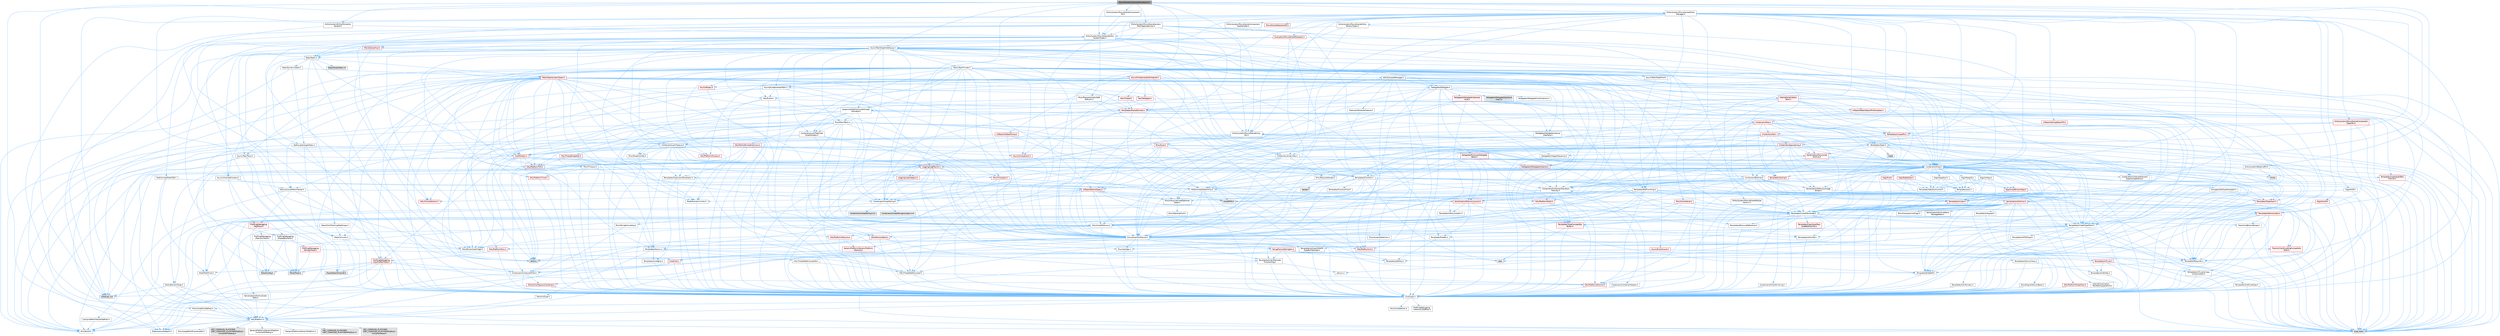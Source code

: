 digraph "MovieSceneComponentAccessors.h"
{
 // INTERACTIVE_SVG=YES
 // LATEX_PDF_SIZE
  bgcolor="transparent";
  edge [fontname=Helvetica,fontsize=10,labelfontname=Helvetica,labelfontsize=10];
  node [fontname=Helvetica,fontsize=10,shape=box,height=0.2,width=0.4];
  Node1 [id="Node000001",label="MovieSceneComponentAccessors.h",height=0.2,width=0.4,color="gray40", fillcolor="grey60", style="filled", fontcolor="black",tooltip=" "];
  Node1 -> Node2 [id="edge1_Node000001_Node000002",color="steelblue1",style="solid",tooltip=" "];
  Node2 [id="Node000002",label="Async/TaskGraphInterfaces.h",height=0.2,width=0.4,color="grey40", fillcolor="white", style="filled",URL="$d2/d4c/TaskGraphInterfaces_8h.html",tooltip=" "];
  Node2 -> Node3 [id="edge2_Node000002_Node000003",color="steelblue1",style="solid",tooltip=" "];
  Node3 [id="Node000003",label="CoreTypes.h",height=0.2,width=0.4,color="grey40", fillcolor="white", style="filled",URL="$dc/dec/CoreTypes_8h.html",tooltip=" "];
  Node3 -> Node4 [id="edge3_Node000003_Node000004",color="steelblue1",style="solid",tooltip=" "];
  Node4 [id="Node000004",label="HAL/Platform.h",height=0.2,width=0.4,color="grey40", fillcolor="white", style="filled",URL="$d9/dd0/Platform_8h.html",tooltip=" "];
  Node4 -> Node5 [id="edge4_Node000004_Node000005",color="steelblue1",style="solid",tooltip=" "];
  Node5 [id="Node000005",label="Misc/Build.h",height=0.2,width=0.4,color="grey40", fillcolor="white", style="filled",URL="$d3/dbb/Build_8h.html",tooltip=" "];
  Node4 -> Node6 [id="edge5_Node000004_Node000006",color="steelblue1",style="solid",tooltip=" "];
  Node6 [id="Node000006",label="Misc/LargeWorldCoordinates.h",height=0.2,width=0.4,color="grey40", fillcolor="white", style="filled",URL="$d2/dcb/LargeWorldCoordinates_8h.html",tooltip=" "];
  Node4 -> Node7 [id="edge6_Node000004_Node000007",color="steelblue1",style="solid",tooltip=" "];
  Node7 [id="Node000007",label="type_traits",height=0.2,width=0.4,color="grey60", fillcolor="#E0E0E0", style="filled",tooltip=" "];
  Node4 -> Node8 [id="edge7_Node000004_Node000008",color="steelblue1",style="solid",tooltip=" "];
  Node8 [id="Node000008",label="PreprocessorHelpers.h",height=0.2,width=0.4,color="grey40", fillcolor="white", style="filled",URL="$db/ddb/PreprocessorHelpers_8h.html",tooltip=" "];
  Node4 -> Node9 [id="edge8_Node000004_Node000009",color="steelblue1",style="solid",tooltip=" "];
  Node9 [id="Node000009",label="UBT_COMPILED_PLATFORM\l/UBT_COMPILED_PLATFORMPlatform\lCompilerPreSetup.h",height=0.2,width=0.4,color="grey60", fillcolor="#E0E0E0", style="filled",tooltip=" "];
  Node4 -> Node10 [id="edge9_Node000004_Node000010",color="steelblue1",style="solid",tooltip=" "];
  Node10 [id="Node000010",label="GenericPlatform/GenericPlatform\lCompilerPreSetup.h",height=0.2,width=0.4,color="grey40", fillcolor="white", style="filled",URL="$d9/dc8/GenericPlatformCompilerPreSetup_8h.html",tooltip=" "];
  Node4 -> Node11 [id="edge10_Node000004_Node000011",color="steelblue1",style="solid",tooltip=" "];
  Node11 [id="Node000011",label="GenericPlatform/GenericPlatform.h",height=0.2,width=0.4,color="grey40", fillcolor="white", style="filled",URL="$d6/d84/GenericPlatform_8h.html",tooltip=" "];
  Node4 -> Node12 [id="edge11_Node000004_Node000012",color="steelblue1",style="solid",tooltip=" "];
  Node12 [id="Node000012",label="UBT_COMPILED_PLATFORM\l/UBT_COMPILED_PLATFORMPlatform.h",height=0.2,width=0.4,color="grey60", fillcolor="#E0E0E0", style="filled",tooltip=" "];
  Node4 -> Node13 [id="edge12_Node000004_Node000013",color="steelblue1",style="solid",tooltip=" "];
  Node13 [id="Node000013",label="UBT_COMPILED_PLATFORM\l/UBT_COMPILED_PLATFORMPlatform\lCompilerSetup.h",height=0.2,width=0.4,color="grey60", fillcolor="#E0E0E0", style="filled",tooltip=" "];
  Node3 -> Node14 [id="edge13_Node000003_Node000014",color="steelblue1",style="solid",tooltip=" "];
  Node14 [id="Node000014",label="ProfilingDebugging\l/UMemoryDefines.h",height=0.2,width=0.4,color="grey40", fillcolor="white", style="filled",URL="$d2/da2/UMemoryDefines_8h.html",tooltip=" "];
  Node3 -> Node15 [id="edge14_Node000003_Node000015",color="steelblue1",style="solid",tooltip=" "];
  Node15 [id="Node000015",label="Misc/CoreMiscDefines.h",height=0.2,width=0.4,color="grey40", fillcolor="white", style="filled",URL="$da/d38/CoreMiscDefines_8h.html",tooltip=" "];
  Node15 -> Node4 [id="edge15_Node000015_Node000004",color="steelblue1",style="solid",tooltip=" "];
  Node15 -> Node8 [id="edge16_Node000015_Node000008",color="steelblue1",style="solid",tooltip=" "];
  Node3 -> Node16 [id="edge17_Node000003_Node000016",color="steelblue1",style="solid",tooltip=" "];
  Node16 [id="Node000016",label="Misc/CoreDefines.h",height=0.2,width=0.4,color="grey40", fillcolor="white", style="filled",URL="$d3/dd2/CoreDefines_8h.html",tooltip=" "];
  Node2 -> Node17 [id="edge18_Node000002_Node000017",color="steelblue1",style="solid",tooltip=" "];
  Node17 [id="Node000017",label="Misc/AssertionMacros.h",height=0.2,width=0.4,color="grey40", fillcolor="white", style="filled",URL="$d0/dfa/AssertionMacros_8h.html",tooltip=" "];
  Node17 -> Node3 [id="edge19_Node000017_Node000003",color="steelblue1",style="solid",tooltip=" "];
  Node17 -> Node4 [id="edge20_Node000017_Node000004",color="steelblue1",style="solid",tooltip=" "];
  Node17 -> Node18 [id="edge21_Node000017_Node000018",color="steelblue1",style="solid",tooltip=" "];
  Node18 [id="Node000018",label="HAL/PlatformMisc.h",height=0.2,width=0.4,color="red", fillcolor="#FFF0F0", style="filled",URL="$d0/df5/PlatformMisc_8h.html",tooltip=" "];
  Node18 -> Node3 [id="edge22_Node000018_Node000003",color="steelblue1",style="solid",tooltip=" "];
  Node18 -> Node46 [id="edge23_Node000018_Node000046",color="steelblue1",style="solid",tooltip=" "];
  Node46 [id="Node000046",label="ProfilingDebugging\l/CpuProfilerTrace.h",height=0.2,width=0.4,color="red", fillcolor="#FFF0F0", style="filled",URL="$da/dcb/CpuProfilerTrace_8h.html",tooltip=" "];
  Node46 -> Node3 [id="edge24_Node000046_Node000003",color="steelblue1",style="solid",tooltip=" "];
  Node46 -> Node26 [id="edge25_Node000046_Node000026",color="steelblue1",style="solid",tooltip=" "];
  Node26 [id="Node000026",label="Containers/ContainersFwd.h",height=0.2,width=0.4,color="grey40", fillcolor="white", style="filled",URL="$d4/d0a/ContainersFwd_8h.html",tooltip=" "];
  Node26 -> Node4 [id="edge26_Node000026_Node000004",color="steelblue1",style="solid",tooltip=" "];
  Node26 -> Node3 [id="edge27_Node000026_Node000003",color="steelblue1",style="solid",tooltip=" "];
  Node26 -> Node23 [id="edge28_Node000026_Node000023",color="steelblue1",style="solid",tooltip=" "];
  Node23 [id="Node000023",label="Traits/IsContiguousContainer.h",height=0.2,width=0.4,color="red", fillcolor="#FFF0F0", style="filled",URL="$d5/d3c/IsContiguousContainer_8h.html",tooltip=" "];
  Node23 -> Node3 [id="edge29_Node000023_Node000003",color="steelblue1",style="solid",tooltip=" "];
  Node23 -> Node22 [id="edge30_Node000023_Node000022",color="steelblue1",style="solid",tooltip=" "];
  Node22 [id="Node000022",label="initializer_list",height=0.2,width=0.4,color="grey60", fillcolor="#E0E0E0", style="filled",tooltip=" "];
  Node46 -> Node47 [id="edge31_Node000046_Node000047",color="steelblue1",style="solid",tooltip=" "];
  Node47 [id="Node000047",label="HAL/PlatformAtomics.h",height=0.2,width=0.4,color="red", fillcolor="#FFF0F0", style="filled",URL="$d3/d36/PlatformAtomics_8h.html",tooltip=" "];
  Node47 -> Node3 [id="edge32_Node000047_Node000003",color="steelblue1",style="solid",tooltip=" "];
  Node46 -> Node8 [id="edge33_Node000046_Node000008",color="steelblue1",style="solid",tooltip=" "];
  Node46 -> Node5 [id="edge34_Node000046_Node000005",color="steelblue1",style="solid",tooltip=" "];
  Node46 -> Node50 [id="edge35_Node000046_Node000050",color="steelblue1",style="solid",tooltip=" "];
  Node50 [id="Node000050",label="Trace/Config.h",height=0.2,width=0.4,color="grey60", fillcolor="#E0E0E0", style="filled",tooltip=" "];
  Node46 -> Node51 [id="edge36_Node000046_Node000051",color="steelblue1",style="solid",tooltip=" "];
  Node51 [id="Node000051",label="Trace/Detail/Channel.h",height=0.2,width=0.4,color="grey60", fillcolor="#E0E0E0", style="filled",tooltip=" "];
  Node46 -> Node53 [id="edge37_Node000046_Node000053",color="steelblue1",style="solid",tooltip=" "];
  Node53 [id="Node000053",label="Trace/Trace.h",height=0.2,width=0.4,color="grey60", fillcolor="#E0E0E0", style="filled",tooltip=" "];
  Node17 -> Node8 [id="edge38_Node000017_Node000008",color="steelblue1",style="solid",tooltip=" "];
  Node17 -> Node54 [id="edge39_Node000017_Node000054",color="steelblue1",style="solid",tooltip=" "];
  Node54 [id="Node000054",label="Templates/EnableIf.h",height=0.2,width=0.4,color="grey40", fillcolor="white", style="filled",URL="$d7/d60/EnableIf_8h.html",tooltip=" "];
  Node54 -> Node3 [id="edge40_Node000054_Node000003",color="steelblue1",style="solid",tooltip=" "];
  Node17 -> Node55 [id="edge41_Node000017_Node000055",color="steelblue1",style="solid",tooltip=" "];
  Node55 [id="Node000055",label="Templates/IsArrayOrRefOf\lTypeByPredicate.h",height=0.2,width=0.4,color="grey40", fillcolor="white", style="filled",URL="$d6/da1/IsArrayOrRefOfTypeByPredicate_8h.html",tooltip=" "];
  Node55 -> Node3 [id="edge42_Node000055_Node000003",color="steelblue1",style="solid",tooltip=" "];
  Node17 -> Node56 [id="edge43_Node000017_Node000056",color="steelblue1",style="solid",tooltip=" "];
  Node56 [id="Node000056",label="Templates/IsValidVariadic\lFunctionArg.h",height=0.2,width=0.4,color="grey40", fillcolor="white", style="filled",URL="$d0/dc8/IsValidVariadicFunctionArg_8h.html",tooltip=" "];
  Node56 -> Node3 [id="edge44_Node000056_Node000003",color="steelblue1",style="solid",tooltip=" "];
  Node56 -> Node57 [id="edge45_Node000056_Node000057",color="steelblue1",style="solid",tooltip=" "];
  Node57 [id="Node000057",label="IsEnum.h",height=0.2,width=0.4,color="grey40", fillcolor="white", style="filled",URL="$d4/de5/IsEnum_8h.html",tooltip=" "];
  Node56 -> Node7 [id="edge46_Node000056_Node000007",color="steelblue1",style="solid",tooltip=" "];
  Node17 -> Node58 [id="edge47_Node000017_Node000058",color="steelblue1",style="solid",tooltip=" "];
  Node58 [id="Node000058",label="Traits/IsCharEncodingCompatible\lWith.h",height=0.2,width=0.4,color="red", fillcolor="#FFF0F0", style="filled",URL="$df/dd1/IsCharEncodingCompatibleWith_8h.html",tooltip=" "];
  Node58 -> Node7 [id="edge48_Node000058_Node000007",color="steelblue1",style="solid",tooltip=" "];
  Node17 -> Node60 [id="edge49_Node000017_Node000060",color="steelblue1",style="solid",tooltip=" "];
  Node60 [id="Node000060",label="Misc/VarArgs.h",height=0.2,width=0.4,color="grey40", fillcolor="white", style="filled",URL="$d5/d6f/VarArgs_8h.html",tooltip=" "];
  Node60 -> Node3 [id="edge50_Node000060_Node000003",color="steelblue1",style="solid",tooltip=" "];
  Node17 -> Node61 [id="edge51_Node000017_Node000061",color="steelblue1",style="solid",tooltip=" "];
  Node61 [id="Node000061",label="String/FormatStringSan.h",height=0.2,width=0.4,color="red", fillcolor="#FFF0F0", style="filled",URL="$d3/d8b/FormatStringSan_8h.html",tooltip=" "];
  Node61 -> Node7 [id="edge52_Node000061_Node000007",color="steelblue1",style="solid",tooltip=" "];
  Node61 -> Node3 [id="edge53_Node000061_Node000003",color="steelblue1",style="solid",tooltip=" "];
  Node61 -> Node62 [id="edge54_Node000061_Node000062",color="steelblue1",style="solid",tooltip=" "];
  Node62 [id="Node000062",label="Templates/Requires.h",height=0.2,width=0.4,color="grey40", fillcolor="white", style="filled",URL="$dc/d96/Requires_8h.html",tooltip=" "];
  Node62 -> Node54 [id="edge55_Node000062_Node000054",color="steelblue1",style="solid",tooltip=" "];
  Node62 -> Node7 [id="edge56_Node000062_Node000007",color="steelblue1",style="solid",tooltip=" "];
  Node61 -> Node63 [id="edge57_Node000061_Node000063",color="steelblue1",style="solid",tooltip=" "];
  Node63 [id="Node000063",label="Templates/Identity.h",height=0.2,width=0.4,color="grey40", fillcolor="white", style="filled",URL="$d0/dd5/Identity_8h.html",tooltip=" "];
  Node61 -> Node56 [id="edge58_Node000061_Node000056",color="steelblue1",style="solid",tooltip=" "];
  Node61 -> Node26 [id="edge59_Node000061_Node000026",color="steelblue1",style="solid",tooltip=" "];
  Node17 -> Node67 [id="edge60_Node000017_Node000067",color="steelblue1",style="solid",tooltip=" "];
  Node67 [id="Node000067",label="atomic",height=0.2,width=0.4,color="grey60", fillcolor="#E0E0E0", style="filled",tooltip=" "];
  Node2 -> Node68 [id="edge61_Node000002_Node000068",color="steelblue1",style="solid",tooltip=" "];
  Node68 [id="Node000068",label="Containers/ContainerAllocation\lPolicies.h",height=0.2,width=0.4,color="grey40", fillcolor="white", style="filled",URL="$d7/dff/ContainerAllocationPolicies_8h.html",tooltip=" "];
  Node68 -> Node3 [id="edge62_Node000068_Node000003",color="steelblue1",style="solid",tooltip=" "];
  Node68 -> Node69 [id="edge63_Node000068_Node000069",color="steelblue1",style="solid",tooltip=" "];
  Node69 [id="Node000069",label="Containers/ContainerHelpers.h",height=0.2,width=0.4,color="grey40", fillcolor="white", style="filled",URL="$d7/d33/ContainerHelpers_8h.html",tooltip=" "];
  Node69 -> Node3 [id="edge64_Node000069_Node000003",color="steelblue1",style="solid",tooltip=" "];
  Node68 -> Node68 [id="edge65_Node000068_Node000068",color="steelblue1",style="solid",tooltip=" "];
  Node68 -> Node70 [id="edge66_Node000068_Node000070",color="steelblue1",style="solid",tooltip=" "];
  Node70 [id="Node000070",label="HAL/PlatformMath.h",height=0.2,width=0.4,color="red", fillcolor="#FFF0F0", style="filled",URL="$dc/d53/PlatformMath_8h.html",tooltip=" "];
  Node70 -> Node3 [id="edge67_Node000070_Node000003",color="steelblue1",style="solid",tooltip=" "];
  Node68 -> Node89 [id="edge68_Node000068_Node000089",color="steelblue1",style="solid",tooltip=" "];
  Node89 [id="Node000089",label="HAL/UnrealMemory.h",height=0.2,width=0.4,color="grey40", fillcolor="white", style="filled",URL="$d9/d96/UnrealMemory_8h.html",tooltip=" "];
  Node89 -> Node3 [id="edge69_Node000089_Node000003",color="steelblue1",style="solid",tooltip=" "];
  Node89 -> Node90 [id="edge70_Node000089_Node000090",color="steelblue1",style="solid",tooltip=" "];
  Node90 [id="Node000090",label="GenericPlatform/GenericPlatform\lMemory.h",height=0.2,width=0.4,color="red", fillcolor="#FFF0F0", style="filled",URL="$dd/d22/GenericPlatformMemory_8h.html",tooltip=" "];
  Node90 -> Node25 [id="edge71_Node000090_Node000025",color="steelblue1",style="solid",tooltip=" "];
  Node25 [id="Node000025",label="CoreFwd.h",height=0.2,width=0.4,color="red", fillcolor="#FFF0F0", style="filled",URL="$d1/d1e/CoreFwd_8h.html",tooltip=" "];
  Node25 -> Node3 [id="edge72_Node000025_Node000003",color="steelblue1",style="solid",tooltip=" "];
  Node25 -> Node26 [id="edge73_Node000025_Node000026",color="steelblue1",style="solid",tooltip=" "];
  Node25 -> Node27 [id="edge74_Node000025_Node000027",color="steelblue1",style="solid",tooltip=" "];
  Node27 [id="Node000027",label="Math/MathFwd.h",height=0.2,width=0.4,color="grey40", fillcolor="white", style="filled",URL="$d2/d10/MathFwd_8h.html",tooltip=" "];
  Node27 -> Node4 [id="edge75_Node000027_Node000004",color="steelblue1",style="solid",tooltip=" "];
  Node90 -> Node3 [id="edge76_Node000090_Node000003",color="steelblue1",style="solid",tooltip=" "];
  Node89 -> Node93 [id="edge77_Node000089_Node000093",color="steelblue1",style="solid",tooltip=" "];
  Node93 [id="Node000093",label="HAL/MemoryBase.h",height=0.2,width=0.4,color="red", fillcolor="#FFF0F0", style="filled",URL="$d6/d9f/MemoryBase_8h.html",tooltip=" "];
  Node93 -> Node3 [id="edge78_Node000093_Node000003",color="steelblue1",style="solid",tooltip=" "];
  Node93 -> Node47 [id="edge79_Node000093_Node000047",color="steelblue1",style="solid",tooltip=" "];
  Node93 -> Node30 [id="edge80_Node000093_Node000030",color="steelblue1",style="solid",tooltip=" "];
  Node30 [id="Node000030",label="HAL/PlatformCrt.h",height=0.2,width=0.4,color="red", fillcolor="#FFF0F0", style="filled",URL="$d8/d75/PlatformCrt_8h.html",tooltip=" "];
  Node30 -> Node31 [id="edge81_Node000030_Node000031",color="steelblue1",style="solid",tooltip=" "];
  Node31 [id="Node000031",label="new",height=0.2,width=0.4,color="grey60", fillcolor="#E0E0E0", style="filled",tooltip=" "];
  Node93 -> Node97 [id="edge82_Node000093_Node000097",color="steelblue1",style="solid",tooltip=" "];
  Node97 [id="Node000097",label="Templates/Atomic.h",height=0.2,width=0.4,color="grey40", fillcolor="white", style="filled",URL="$d3/d91/Atomic_8h.html",tooltip=" "];
  Node97 -> Node98 [id="edge83_Node000097_Node000098",color="steelblue1",style="solid",tooltip=" "];
  Node98 [id="Node000098",label="HAL/ThreadSafeCounter.h",height=0.2,width=0.4,color="grey40", fillcolor="white", style="filled",URL="$dc/dc9/ThreadSafeCounter_8h.html",tooltip=" "];
  Node98 -> Node3 [id="edge84_Node000098_Node000003",color="steelblue1",style="solid",tooltip=" "];
  Node98 -> Node47 [id="edge85_Node000098_Node000047",color="steelblue1",style="solid",tooltip=" "];
  Node97 -> Node99 [id="edge86_Node000097_Node000099",color="steelblue1",style="solid",tooltip=" "];
  Node99 [id="Node000099",label="HAL/ThreadSafeCounter64.h",height=0.2,width=0.4,color="grey40", fillcolor="white", style="filled",URL="$d0/d12/ThreadSafeCounter64_8h.html",tooltip=" "];
  Node99 -> Node3 [id="edge87_Node000099_Node000003",color="steelblue1",style="solid",tooltip=" "];
  Node99 -> Node98 [id="edge88_Node000099_Node000098",color="steelblue1",style="solid",tooltip=" "];
  Node97 -> Node85 [id="edge89_Node000097_Node000085",color="steelblue1",style="solid",tooltip=" "];
  Node85 [id="Node000085",label="Templates/IsIntegral.h",height=0.2,width=0.4,color="grey40", fillcolor="white", style="filled",URL="$da/d64/IsIntegral_8h.html",tooltip=" "];
  Node85 -> Node3 [id="edge90_Node000085_Node000003",color="steelblue1",style="solid",tooltip=" "];
  Node97 -> Node100 [id="edge91_Node000097_Node000100",color="steelblue1",style="solid",tooltip=" "];
  Node100 [id="Node000100",label="Templates/IsTrivial.h",height=0.2,width=0.4,color="red", fillcolor="#FFF0F0", style="filled",URL="$da/d4c/IsTrivial_8h.html",tooltip=" "];
  Node100 -> Node72 [id="edge92_Node000100_Node000072",color="steelblue1",style="solid",tooltip=" "];
  Node72 [id="Node000072",label="Templates/AndOrNot.h",height=0.2,width=0.4,color="grey40", fillcolor="white", style="filled",URL="$db/d0a/AndOrNot_8h.html",tooltip=" "];
  Node72 -> Node3 [id="edge93_Node000072_Node000003",color="steelblue1",style="solid",tooltip=" "];
  Node100 -> Node82 [id="edge94_Node000100_Node000082",color="steelblue1",style="solid",tooltip=" "];
  Node82 [id="Node000082",label="Templates/IsTriviallyCopy\lConstructible.h",height=0.2,width=0.4,color="grey40", fillcolor="white", style="filled",URL="$d3/d78/IsTriviallyCopyConstructible_8h.html",tooltip=" "];
  Node82 -> Node3 [id="edge95_Node000082_Node000003",color="steelblue1",style="solid",tooltip=" "];
  Node82 -> Node7 [id="edge96_Node000082_Node000007",color="steelblue1",style="solid",tooltip=" "];
  Node100 -> Node7 [id="edge97_Node000100_Node000007",color="steelblue1",style="solid",tooltip=" "];
  Node97 -> Node102 [id="edge98_Node000097_Node000102",color="steelblue1",style="solid",tooltip=" "];
  Node102 [id="Node000102",label="Traits/IntType.h",height=0.2,width=0.4,color="grey40", fillcolor="white", style="filled",URL="$d7/deb/IntType_8h.html",tooltip=" "];
  Node102 -> Node4 [id="edge99_Node000102_Node000004",color="steelblue1",style="solid",tooltip=" "];
  Node97 -> Node67 [id="edge100_Node000097_Node000067",color="steelblue1",style="solid",tooltip=" "];
  Node89 -> Node103 [id="edge101_Node000089_Node000103",color="steelblue1",style="solid",tooltip=" "];
  Node103 [id="Node000103",label="HAL/PlatformMemory.h",height=0.2,width=0.4,color="red", fillcolor="#FFF0F0", style="filled",URL="$de/d68/PlatformMemory_8h.html",tooltip=" "];
  Node103 -> Node3 [id="edge102_Node000103_Node000003",color="steelblue1",style="solid",tooltip=" "];
  Node103 -> Node90 [id="edge103_Node000103_Node000090",color="steelblue1",style="solid",tooltip=" "];
  Node89 -> Node105 [id="edge104_Node000089_Node000105",color="steelblue1",style="solid",tooltip=" "];
  Node105 [id="Node000105",label="ProfilingDebugging\l/MemoryTrace.h",height=0.2,width=0.4,color="grey40", fillcolor="white", style="filled",URL="$da/dd7/MemoryTrace_8h.html",tooltip=" "];
  Node105 -> Node4 [id="edge105_Node000105_Node000004",color="steelblue1",style="solid",tooltip=" "];
  Node105 -> Node42 [id="edge106_Node000105_Node000042",color="steelblue1",style="solid",tooltip=" "];
  Node42 [id="Node000042",label="Misc/EnumClassFlags.h",height=0.2,width=0.4,color="grey40", fillcolor="white", style="filled",URL="$d8/de7/EnumClassFlags_8h.html",tooltip=" "];
  Node105 -> Node50 [id="edge107_Node000105_Node000050",color="steelblue1",style="solid",tooltip=" "];
  Node105 -> Node53 [id="edge108_Node000105_Node000053",color="steelblue1",style="solid",tooltip=" "];
  Node89 -> Node77 [id="edge109_Node000089_Node000077",color="steelblue1",style="solid",tooltip=" "];
  Node77 [id="Node000077",label="Templates/IsPointer.h",height=0.2,width=0.4,color="grey40", fillcolor="white", style="filled",URL="$d7/d05/IsPointer_8h.html",tooltip=" "];
  Node77 -> Node3 [id="edge110_Node000077_Node000003",color="steelblue1",style="solid",tooltip=" "];
  Node68 -> Node40 [id="edge111_Node000068_Node000040",color="steelblue1",style="solid",tooltip=" "];
  Node40 [id="Node000040",label="Math/NumericLimits.h",height=0.2,width=0.4,color="grey40", fillcolor="white", style="filled",URL="$df/d1b/NumericLimits_8h.html",tooltip=" "];
  Node40 -> Node3 [id="edge112_Node000040_Node000003",color="steelblue1",style="solid",tooltip=" "];
  Node68 -> Node17 [id="edge113_Node000068_Node000017",color="steelblue1",style="solid",tooltip=" "];
  Node68 -> Node106 [id="edge114_Node000068_Node000106",color="steelblue1",style="solid",tooltip=" "];
  Node106 [id="Node000106",label="Templates/IsPolymorphic.h",height=0.2,width=0.4,color="grey40", fillcolor="white", style="filled",URL="$dc/d20/IsPolymorphic_8h.html",tooltip=" "];
  Node68 -> Node107 [id="edge115_Node000068_Node000107",color="steelblue1",style="solid",tooltip=" "];
  Node107 [id="Node000107",label="Templates/MemoryOps.h",height=0.2,width=0.4,color="red", fillcolor="#FFF0F0", style="filled",URL="$db/dea/MemoryOps_8h.html",tooltip=" "];
  Node107 -> Node3 [id="edge116_Node000107_Node000003",color="steelblue1",style="solid",tooltip=" "];
  Node107 -> Node89 [id="edge117_Node000107_Node000089",color="steelblue1",style="solid",tooltip=" "];
  Node107 -> Node82 [id="edge118_Node000107_Node000082",color="steelblue1",style="solid",tooltip=" "];
  Node107 -> Node62 [id="edge119_Node000107_Node000062",color="steelblue1",style="solid",tooltip=" "];
  Node107 -> Node76 [id="edge120_Node000107_Node000076",color="steelblue1",style="solid",tooltip=" "];
  Node76 [id="Node000076",label="Templates/UnrealTypeTraits.h",height=0.2,width=0.4,color="grey40", fillcolor="white", style="filled",URL="$d2/d2d/UnrealTypeTraits_8h.html",tooltip=" "];
  Node76 -> Node3 [id="edge121_Node000076_Node000003",color="steelblue1",style="solid",tooltip=" "];
  Node76 -> Node77 [id="edge122_Node000076_Node000077",color="steelblue1",style="solid",tooltip=" "];
  Node76 -> Node17 [id="edge123_Node000076_Node000017",color="steelblue1",style="solid",tooltip=" "];
  Node76 -> Node72 [id="edge124_Node000076_Node000072",color="steelblue1",style="solid",tooltip=" "];
  Node76 -> Node54 [id="edge125_Node000076_Node000054",color="steelblue1",style="solid",tooltip=" "];
  Node76 -> Node78 [id="edge126_Node000076_Node000078",color="steelblue1",style="solid",tooltip=" "];
  Node78 [id="Node000078",label="Templates/IsArithmetic.h",height=0.2,width=0.4,color="grey40", fillcolor="white", style="filled",URL="$d2/d5d/IsArithmetic_8h.html",tooltip=" "];
  Node78 -> Node3 [id="edge127_Node000078_Node000003",color="steelblue1",style="solid",tooltip=" "];
  Node76 -> Node57 [id="edge128_Node000076_Node000057",color="steelblue1",style="solid",tooltip=" "];
  Node76 -> Node79 [id="edge129_Node000076_Node000079",color="steelblue1",style="solid",tooltip=" "];
  Node79 [id="Node000079",label="Templates/Models.h",height=0.2,width=0.4,color="grey40", fillcolor="white", style="filled",URL="$d3/d0c/Models_8h.html",tooltip=" "];
  Node79 -> Node63 [id="edge130_Node000079_Node000063",color="steelblue1",style="solid",tooltip=" "];
  Node76 -> Node80 [id="edge131_Node000076_Node000080",color="steelblue1",style="solid",tooltip=" "];
  Node80 [id="Node000080",label="Templates/IsPODType.h",height=0.2,width=0.4,color="grey40", fillcolor="white", style="filled",URL="$d7/db1/IsPODType_8h.html",tooltip=" "];
  Node80 -> Node3 [id="edge132_Node000080_Node000003",color="steelblue1",style="solid",tooltip=" "];
  Node76 -> Node81 [id="edge133_Node000076_Node000081",color="steelblue1",style="solid",tooltip=" "];
  Node81 [id="Node000081",label="Templates/IsUECoreType.h",height=0.2,width=0.4,color="grey40", fillcolor="white", style="filled",URL="$d1/db8/IsUECoreType_8h.html",tooltip=" "];
  Node81 -> Node3 [id="edge134_Node000081_Node000003",color="steelblue1",style="solid",tooltip=" "];
  Node81 -> Node7 [id="edge135_Node000081_Node000007",color="steelblue1",style="solid",tooltip=" "];
  Node76 -> Node82 [id="edge136_Node000076_Node000082",color="steelblue1",style="solid",tooltip=" "];
  Node107 -> Node108 [id="edge137_Node000107_Node000108",color="steelblue1",style="solid",tooltip=" "];
  Node108 [id="Node000108",label="Traits/UseBitwiseSwap.h",height=0.2,width=0.4,color="grey40", fillcolor="white", style="filled",URL="$db/df3/UseBitwiseSwap_8h.html",tooltip=" "];
  Node108 -> Node3 [id="edge138_Node000108_Node000003",color="steelblue1",style="solid",tooltip=" "];
  Node108 -> Node7 [id="edge139_Node000108_Node000007",color="steelblue1",style="solid",tooltip=" "];
  Node107 -> Node31 [id="edge140_Node000107_Node000031",color="steelblue1",style="solid",tooltip=" "];
  Node107 -> Node7 [id="edge141_Node000107_Node000007",color="steelblue1",style="solid",tooltip=" "];
  Node68 -> Node86 [id="edge142_Node000068_Node000086",color="steelblue1",style="solid",tooltip=" "];
  Node86 [id="Node000086",label="Templates/TypeCompatible\lBytes.h",height=0.2,width=0.4,color="red", fillcolor="#FFF0F0", style="filled",URL="$df/d0a/TypeCompatibleBytes_8h.html",tooltip=" "];
  Node86 -> Node3 [id="edge143_Node000086_Node000003",color="steelblue1",style="solid",tooltip=" "];
  Node86 -> Node31 [id="edge144_Node000086_Node000031",color="steelblue1",style="solid",tooltip=" "];
  Node86 -> Node7 [id="edge145_Node000086_Node000007",color="steelblue1",style="solid",tooltip=" "];
  Node68 -> Node7 [id="edge146_Node000068_Node000007",color="steelblue1",style="solid",tooltip=" "];
  Node2 -> Node109 [id="edge147_Node000002_Node000109",color="steelblue1",style="solid",tooltip=" "];
  Node109 [id="Node000109",label="Containers/Array.h",height=0.2,width=0.4,color="grey40", fillcolor="white", style="filled",URL="$df/dd0/Array_8h.html",tooltip=" "];
  Node109 -> Node3 [id="edge148_Node000109_Node000003",color="steelblue1",style="solid",tooltip=" "];
  Node109 -> Node17 [id="edge149_Node000109_Node000017",color="steelblue1",style="solid",tooltip=" "];
  Node109 -> Node110 [id="edge150_Node000109_Node000110",color="steelblue1",style="solid",tooltip=" "];
  Node110 [id="Node000110",label="Misc/IntrusiveUnsetOptional\lState.h",height=0.2,width=0.4,color="grey40", fillcolor="white", style="filled",URL="$d2/d0a/IntrusiveUnsetOptionalState_8h.html",tooltip=" "];
  Node110 -> Node111 [id="edge151_Node000110_Node000111",color="steelblue1",style="solid",tooltip=" "];
  Node111 [id="Node000111",label="Misc/OptionalFwd.h",height=0.2,width=0.4,color="grey40", fillcolor="white", style="filled",URL="$dc/d50/OptionalFwd_8h.html",tooltip=" "];
  Node109 -> Node112 [id="edge152_Node000109_Node000112",color="steelblue1",style="solid",tooltip=" "];
  Node112 [id="Node000112",label="Misc/ReverseIterate.h",height=0.2,width=0.4,color="grey40", fillcolor="white", style="filled",URL="$db/de3/ReverseIterate_8h.html",tooltip=" "];
  Node112 -> Node4 [id="edge153_Node000112_Node000004",color="steelblue1",style="solid",tooltip=" "];
  Node112 -> Node113 [id="edge154_Node000112_Node000113",color="steelblue1",style="solid",tooltip=" "];
  Node113 [id="Node000113",label="iterator",height=0.2,width=0.4,color="grey60", fillcolor="#E0E0E0", style="filled",tooltip=" "];
  Node109 -> Node89 [id="edge155_Node000109_Node000089",color="steelblue1",style="solid",tooltip=" "];
  Node109 -> Node76 [id="edge156_Node000109_Node000076",color="steelblue1",style="solid",tooltip=" "];
  Node109 -> Node114 [id="edge157_Node000109_Node000114",color="steelblue1",style="solid",tooltip=" "];
  Node114 [id="Node000114",label="Templates/UnrealTemplate.h",height=0.2,width=0.4,color="grey40", fillcolor="white", style="filled",URL="$d4/d24/UnrealTemplate_8h.html",tooltip=" "];
  Node114 -> Node3 [id="edge158_Node000114_Node000003",color="steelblue1",style="solid",tooltip=" "];
  Node114 -> Node77 [id="edge159_Node000114_Node000077",color="steelblue1",style="solid",tooltip=" "];
  Node114 -> Node89 [id="edge160_Node000114_Node000089",color="steelblue1",style="solid",tooltip=" "];
  Node114 -> Node115 [id="edge161_Node000114_Node000115",color="steelblue1",style="solid",tooltip=" "];
  Node115 [id="Node000115",label="Templates/CopyQualifiers\lAndRefsFromTo.h",height=0.2,width=0.4,color="red", fillcolor="#FFF0F0", style="filled",URL="$d3/db3/CopyQualifiersAndRefsFromTo_8h.html",tooltip=" "];
  Node114 -> Node76 [id="edge162_Node000114_Node000076",color="steelblue1",style="solid",tooltip=" "];
  Node114 -> Node74 [id="edge163_Node000114_Node000074",color="steelblue1",style="solid",tooltip=" "];
  Node74 [id="Node000074",label="Templates/RemoveReference.h",height=0.2,width=0.4,color="grey40", fillcolor="white", style="filled",URL="$da/dbe/RemoveReference_8h.html",tooltip=" "];
  Node74 -> Node3 [id="edge164_Node000074_Node000003",color="steelblue1",style="solid",tooltip=" "];
  Node114 -> Node62 [id="edge165_Node000114_Node000062",color="steelblue1",style="solid",tooltip=" "];
  Node114 -> Node86 [id="edge166_Node000114_Node000086",color="steelblue1",style="solid",tooltip=" "];
  Node114 -> Node63 [id="edge167_Node000114_Node000063",color="steelblue1",style="solid",tooltip=" "];
  Node114 -> Node23 [id="edge168_Node000114_Node000023",color="steelblue1",style="solid",tooltip=" "];
  Node114 -> Node108 [id="edge169_Node000114_Node000108",color="steelblue1",style="solid",tooltip=" "];
  Node114 -> Node7 [id="edge170_Node000114_Node000007",color="steelblue1",style="solid",tooltip=" "];
  Node109 -> Node117 [id="edge171_Node000109_Node000117",color="steelblue1",style="solid",tooltip=" "];
  Node117 [id="Node000117",label="Containers/AllowShrinking.h",height=0.2,width=0.4,color="grey40", fillcolor="white", style="filled",URL="$d7/d1a/AllowShrinking_8h.html",tooltip=" "];
  Node117 -> Node3 [id="edge172_Node000117_Node000003",color="steelblue1",style="solid",tooltip=" "];
  Node109 -> Node68 [id="edge173_Node000109_Node000068",color="steelblue1",style="solid",tooltip=" "];
  Node109 -> Node118 [id="edge174_Node000109_Node000118",color="steelblue1",style="solid",tooltip=" "];
  Node118 [id="Node000118",label="Containers/ContainerElement\lTypeCompatibility.h",height=0.2,width=0.4,color="grey40", fillcolor="white", style="filled",URL="$df/ddf/ContainerElementTypeCompatibility_8h.html",tooltip=" "];
  Node118 -> Node3 [id="edge175_Node000118_Node000003",color="steelblue1",style="solid",tooltip=" "];
  Node118 -> Node76 [id="edge176_Node000118_Node000076",color="steelblue1",style="solid",tooltip=" "];
  Node109 -> Node119 [id="edge177_Node000109_Node000119",color="steelblue1",style="solid",tooltip=" "];
  Node119 [id="Node000119",label="Serialization/Archive.h",height=0.2,width=0.4,color="red", fillcolor="#FFF0F0", style="filled",URL="$d7/d3b/Archive_8h.html",tooltip=" "];
  Node119 -> Node25 [id="edge178_Node000119_Node000025",color="steelblue1",style="solid",tooltip=" "];
  Node119 -> Node3 [id="edge179_Node000119_Node000003",color="steelblue1",style="solid",tooltip=" "];
  Node119 -> Node120 [id="edge180_Node000119_Node000120",color="steelblue1",style="solid",tooltip=" "];
  Node120 [id="Node000120",label="HAL/PlatformProperties.h",height=0.2,width=0.4,color="red", fillcolor="#FFF0F0", style="filled",URL="$d9/db0/PlatformProperties_8h.html",tooltip=" "];
  Node120 -> Node3 [id="edge181_Node000120_Node000003",color="steelblue1",style="solid",tooltip=" "];
  Node119 -> Node123 [id="edge182_Node000119_Node000123",color="steelblue1",style="solid",tooltip=" "];
  Node123 [id="Node000123",label="Internationalization\l/TextNamespaceFwd.h",height=0.2,width=0.4,color="grey40", fillcolor="white", style="filled",URL="$d8/d97/TextNamespaceFwd_8h.html",tooltip=" "];
  Node123 -> Node3 [id="edge183_Node000123_Node000003",color="steelblue1",style="solid",tooltip=" "];
  Node119 -> Node27 [id="edge184_Node000119_Node000027",color="steelblue1",style="solid",tooltip=" "];
  Node119 -> Node17 [id="edge185_Node000119_Node000017",color="steelblue1",style="solid",tooltip=" "];
  Node119 -> Node5 [id="edge186_Node000119_Node000005",color="steelblue1",style="solid",tooltip=" "];
  Node119 -> Node41 [id="edge187_Node000119_Node000041",color="steelblue1",style="solid",tooltip=" "];
  Node41 [id="Node000041",label="Misc/CompressionFlags.h",height=0.2,width=0.4,color="grey40", fillcolor="white", style="filled",URL="$d9/d76/CompressionFlags_8h.html",tooltip=" "];
  Node119 -> Node124 [id="edge188_Node000119_Node000124",color="steelblue1",style="solid",tooltip=" "];
  Node124 [id="Node000124",label="Misc/EngineVersionBase.h",height=0.2,width=0.4,color="grey40", fillcolor="white", style="filled",URL="$d5/d2b/EngineVersionBase_8h.html",tooltip=" "];
  Node124 -> Node3 [id="edge189_Node000124_Node000003",color="steelblue1",style="solid",tooltip=" "];
  Node119 -> Node60 [id="edge190_Node000119_Node000060",color="steelblue1",style="solid",tooltip=" "];
  Node119 -> Node125 [id="edge191_Node000119_Node000125",color="steelblue1",style="solid",tooltip=" "];
  Node125 [id="Node000125",label="Serialization/ArchiveCook\lData.h",height=0.2,width=0.4,color="grey40", fillcolor="white", style="filled",URL="$dc/db6/ArchiveCookData_8h.html",tooltip=" "];
  Node125 -> Node4 [id="edge192_Node000125_Node000004",color="steelblue1",style="solid",tooltip=" "];
  Node119 -> Node126 [id="edge193_Node000119_Node000126",color="steelblue1",style="solid",tooltip=" "];
  Node126 [id="Node000126",label="Serialization/ArchiveSave\lPackageData.h",height=0.2,width=0.4,color="grey40", fillcolor="white", style="filled",URL="$d1/d37/ArchiveSavePackageData_8h.html",tooltip=" "];
  Node119 -> Node54 [id="edge194_Node000119_Node000054",color="steelblue1",style="solid",tooltip=" "];
  Node119 -> Node55 [id="edge195_Node000119_Node000055",color="steelblue1",style="solid",tooltip=" "];
  Node119 -> Node127 [id="edge196_Node000119_Node000127",color="steelblue1",style="solid",tooltip=" "];
  Node127 [id="Node000127",label="Templates/IsEnumClass.h",height=0.2,width=0.4,color="grey40", fillcolor="white", style="filled",URL="$d7/d15/IsEnumClass_8h.html",tooltip=" "];
  Node127 -> Node3 [id="edge197_Node000127_Node000003",color="steelblue1",style="solid",tooltip=" "];
  Node127 -> Node72 [id="edge198_Node000127_Node000072",color="steelblue1",style="solid",tooltip=" "];
  Node119 -> Node84 [id="edge199_Node000119_Node000084",color="steelblue1",style="solid",tooltip=" "];
  Node84 [id="Node000084",label="Templates/IsSigned.h",height=0.2,width=0.4,color="grey40", fillcolor="white", style="filled",URL="$d8/dd8/IsSigned_8h.html",tooltip=" "];
  Node84 -> Node3 [id="edge200_Node000084_Node000003",color="steelblue1",style="solid",tooltip=" "];
  Node119 -> Node56 [id="edge201_Node000119_Node000056",color="steelblue1",style="solid",tooltip=" "];
  Node119 -> Node114 [id="edge202_Node000119_Node000114",color="steelblue1",style="solid",tooltip=" "];
  Node119 -> Node58 [id="edge203_Node000119_Node000058",color="steelblue1",style="solid",tooltip=" "];
  Node109 -> Node129 [id="edge204_Node000109_Node000129",color="steelblue1",style="solid",tooltip=" "];
  Node129 [id="Node000129",label="Serialization/MemoryImage\lWriter.h",height=0.2,width=0.4,color="grey40", fillcolor="white", style="filled",URL="$d0/d08/MemoryImageWriter_8h.html",tooltip=" "];
  Node129 -> Node3 [id="edge205_Node000129_Node000003",color="steelblue1",style="solid",tooltip=" "];
  Node129 -> Node130 [id="edge206_Node000129_Node000130",color="steelblue1",style="solid",tooltip=" "];
  Node130 [id="Node000130",label="Serialization/MemoryLayout.h",height=0.2,width=0.4,color="red", fillcolor="#FFF0F0", style="filled",URL="$d7/d66/MemoryLayout_8h.html",tooltip=" "];
  Node130 -> Node89 [id="edge207_Node000130_Node000089",color="steelblue1",style="solid",tooltip=" "];
  Node130 -> Node54 [id="edge208_Node000130_Node000054",color="steelblue1",style="solid",tooltip=" "];
  Node130 -> Node106 [id="edge209_Node000130_Node000106",color="steelblue1",style="solid",tooltip=" "];
  Node130 -> Node79 [id="edge210_Node000130_Node000079",color="steelblue1",style="solid",tooltip=" "];
  Node130 -> Node114 [id="edge211_Node000130_Node000114",color="steelblue1",style="solid",tooltip=" "];
  Node109 -> Node143 [id="edge212_Node000109_Node000143",color="steelblue1",style="solid",tooltip=" "];
  Node143 [id="Node000143",label="Algo/Heapify.h",height=0.2,width=0.4,color="grey40", fillcolor="white", style="filled",URL="$d0/d2a/Heapify_8h.html",tooltip=" "];
  Node143 -> Node144 [id="edge213_Node000143_Node000144",color="steelblue1",style="solid",tooltip=" "];
  Node144 [id="Node000144",label="Algo/Impl/BinaryHeap.h",height=0.2,width=0.4,color="red", fillcolor="#FFF0F0", style="filled",URL="$d7/da3/Algo_2Impl_2BinaryHeap_8h.html",tooltip=" "];
  Node144 -> Node145 [id="edge214_Node000144_Node000145",color="steelblue1",style="solid",tooltip=" "];
  Node145 [id="Node000145",label="Templates/Invoke.h",height=0.2,width=0.4,color="red", fillcolor="#FFF0F0", style="filled",URL="$d7/deb/Invoke_8h.html",tooltip=" "];
  Node145 -> Node3 [id="edge215_Node000145_Node000003",color="steelblue1",style="solid",tooltip=" "];
  Node145 -> Node114 [id="edge216_Node000145_Node000114",color="steelblue1",style="solid",tooltip=" "];
  Node145 -> Node7 [id="edge217_Node000145_Node000007",color="steelblue1",style="solid",tooltip=" "];
  Node144 -> Node7 [id="edge218_Node000144_Node000007",color="steelblue1",style="solid",tooltip=" "];
  Node143 -> Node149 [id="edge219_Node000143_Node000149",color="steelblue1",style="solid",tooltip=" "];
  Node149 [id="Node000149",label="Templates/IdentityFunctor.h",height=0.2,width=0.4,color="grey40", fillcolor="white", style="filled",URL="$d7/d2e/IdentityFunctor_8h.html",tooltip=" "];
  Node149 -> Node4 [id="edge220_Node000149_Node000004",color="steelblue1",style="solid",tooltip=" "];
  Node143 -> Node145 [id="edge221_Node000143_Node000145",color="steelblue1",style="solid",tooltip=" "];
  Node143 -> Node150 [id="edge222_Node000143_Node000150",color="steelblue1",style="solid",tooltip=" "];
  Node150 [id="Node000150",label="Templates/Less.h",height=0.2,width=0.4,color="grey40", fillcolor="white", style="filled",URL="$de/dc8/Less_8h.html",tooltip=" "];
  Node150 -> Node3 [id="edge223_Node000150_Node000003",color="steelblue1",style="solid",tooltip=" "];
  Node150 -> Node114 [id="edge224_Node000150_Node000114",color="steelblue1",style="solid",tooltip=" "];
  Node143 -> Node114 [id="edge225_Node000143_Node000114",color="steelblue1",style="solid",tooltip=" "];
  Node109 -> Node151 [id="edge226_Node000109_Node000151",color="steelblue1",style="solid",tooltip=" "];
  Node151 [id="Node000151",label="Algo/HeapSort.h",height=0.2,width=0.4,color="grey40", fillcolor="white", style="filled",URL="$d3/d92/HeapSort_8h.html",tooltip=" "];
  Node151 -> Node144 [id="edge227_Node000151_Node000144",color="steelblue1",style="solid",tooltip=" "];
  Node151 -> Node149 [id="edge228_Node000151_Node000149",color="steelblue1",style="solid",tooltip=" "];
  Node151 -> Node150 [id="edge229_Node000151_Node000150",color="steelblue1",style="solid",tooltip=" "];
  Node151 -> Node114 [id="edge230_Node000151_Node000114",color="steelblue1",style="solid",tooltip=" "];
  Node109 -> Node152 [id="edge231_Node000109_Node000152",color="steelblue1",style="solid",tooltip=" "];
  Node152 [id="Node000152",label="Algo/IsHeap.h",height=0.2,width=0.4,color="grey40", fillcolor="white", style="filled",URL="$de/d32/IsHeap_8h.html",tooltip=" "];
  Node152 -> Node144 [id="edge232_Node000152_Node000144",color="steelblue1",style="solid",tooltip=" "];
  Node152 -> Node149 [id="edge233_Node000152_Node000149",color="steelblue1",style="solid",tooltip=" "];
  Node152 -> Node145 [id="edge234_Node000152_Node000145",color="steelblue1",style="solid",tooltip=" "];
  Node152 -> Node150 [id="edge235_Node000152_Node000150",color="steelblue1",style="solid",tooltip=" "];
  Node152 -> Node114 [id="edge236_Node000152_Node000114",color="steelblue1",style="solid",tooltip=" "];
  Node109 -> Node144 [id="edge237_Node000109_Node000144",color="steelblue1",style="solid",tooltip=" "];
  Node109 -> Node153 [id="edge238_Node000109_Node000153",color="steelblue1",style="solid",tooltip=" "];
  Node153 [id="Node000153",label="Algo/StableSort.h",height=0.2,width=0.4,color="red", fillcolor="#FFF0F0", style="filled",URL="$d7/d3c/StableSort_8h.html",tooltip=" "];
  Node153 -> Node149 [id="edge239_Node000153_Node000149",color="steelblue1",style="solid",tooltip=" "];
  Node153 -> Node145 [id="edge240_Node000153_Node000145",color="steelblue1",style="solid",tooltip=" "];
  Node153 -> Node150 [id="edge241_Node000153_Node000150",color="steelblue1",style="solid",tooltip=" "];
  Node153 -> Node114 [id="edge242_Node000153_Node000114",color="steelblue1",style="solid",tooltip=" "];
  Node109 -> Node156 [id="edge243_Node000109_Node000156",color="steelblue1",style="solid",tooltip=" "];
  Node156 [id="Node000156",label="Concepts/GetTypeHashable.h",height=0.2,width=0.4,color="grey40", fillcolor="white", style="filled",URL="$d3/da2/GetTypeHashable_8h.html",tooltip=" "];
  Node156 -> Node3 [id="edge244_Node000156_Node000003",color="steelblue1",style="solid",tooltip=" "];
  Node156 -> Node134 [id="edge245_Node000156_Node000134",color="steelblue1",style="solid",tooltip=" "];
  Node134 [id="Node000134",label="Templates/TypeHash.h",height=0.2,width=0.4,color="red", fillcolor="#FFF0F0", style="filled",URL="$d1/d62/TypeHash_8h.html",tooltip=" "];
  Node134 -> Node3 [id="edge246_Node000134_Node000003",color="steelblue1",style="solid",tooltip=" "];
  Node134 -> Node62 [id="edge247_Node000134_Node000062",color="steelblue1",style="solid",tooltip=" "];
  Node134 -> Node7 [id="edge248_Node000134_Node000007",color="steelblue1",style="solid",tooltip=" "];
  Node109 -> Node149 [id="edge249_Node000109_Node000149",color="steelblue1",style="solid",tooltip=" "];
  Node109 -> Node145 [id="edge250_Node000109_Node000145",color="steelblue1",style="solid",tooltip=" "];
  Node109 -> Node150 [id="edge251_Node000109_Node000150",color="steelblue1",style="solid",tooltip=" "];
  Node109 -> Node157 [id="edge252_Node000109_Node000157",color="steelblue1",style="solid",tooltip=" "];
  Node157 [id="Node000157",label="Templates/LosesQualifiers\lFromTo.h",height=0.2,width=0.4,color="red", fillcolor="#FFF0F0", style="filled",URL="$d2/db3/LosesQualifiersFromTo_8h.html",tooltip=" "];
  Node157 -> Node7 [id="edge253_Node000157_Node000007",color="steelblue1",style="solid",tooltip=" "];
  Node109 -> Node62 [id="edge254_Node000109_Node000062",color="steelblue1",style="solid",tooltip=" "];
  Node109 -> Node158 [id="edge255_Node000109_Node000158",color="steelblue1",style="solid",tooltip=" "];
  Node158 [id="Node000158",label="Templates/Sorting.h",height=0.2,width=0.4,color="red", fillcolor="#FFF0F0", style="filled",URL="$d3/d9e/Sorting_8h.html",tooltip=" "];
  Node158 -> Node3 [id="edge256_Node000158_Node000003",color="steelblue1",style="solid",tooltip=" "];
  Node158 -> Node70 [id="edge257_Node000158_Node000070",color="steelblue1",style="solid",tooltip=" "];
  Node158 -> Node150 [id="edge258_Node000158_Node000150",color="steelblue1",style="solid",tooltip=" "];
  Node109 -> Node162 [id="edge259_Node000109_Node000162",color="steelblue1",style="solid",tooltip=" "];
  Node162 [id="Node000162",label="Templates/AlignmentTemplates.h",height=0.2,width=0.4,color="grey40", fillcolor="white", style="filled",URL="$dd/d32/AlignmentTemplates_8h.html",tooltip=" "];
  Node162 -> Node3 [id="edge260_Node000162_Node000003",color="steelblue1",style="solid",tooltip=" "];
  Node162 -> Node85 [id="edge261_Node000162_Node000085",color="steelblue1",style="solid",tooltip=" "];
  Node162 -> Node77 [id="edge262_Node000162_Node000077",color="steelblue1",style="solid",tooltip=" "];
  Node109 -> Node21 [id="edge263_Node000109_Node000021",color="steelblue1",style="solid",tooltip=" "];
  Node21 [id="Node000021",label="Traits/ElementType.h",height=0.2,width=0.4,color="grey40", fillcolor="white", style="filled",URL="$d5/d4f/ElementType_8h.html",tooltip=" "];
  Node21 -> Node4 [id="edge264_Node000021_Node000004",color="steelblue1",style="solid",tooltip=" "];
  Node21 -> Node22 [id="edge265_Node000021_Node000022",color="steelblue1",style="solid",tooltip=" "];
  Node21 -> Node7 [id="edge266_Node000021_Node000007",color="steelblue1",style="solid",tooltip=" "];
  Node109 -> Node87 [id="edge267_Node000109_Node000087",color="steelblue1",style="solid",tooltip=" "];
  Node87 [id="Node000087",label="limits",height=0.2,width=0.4,color="grey60", fillcolor="#E0E0E0", style="filled",tooltip=" "];
  Node109 -> Node7 [id="edge268_Node000109_Node000007",color="steelblue1",style="solid",tooltip=" "];
  Node2 -> Node163 [id="edge269_Node000002_Node000163",color="steelblue1",style="solid",tooltip=" "];
  Node163 [id="Node000163",label="Containers/UnrealString.h",height=0.2,width=0.4,color="grey40", fillcolor="white", style="filled",URL="$d5/dba/UnrealString_8h.html",tooltip=" "];
  Node163 -> Node164 [id="edge270_Node000163_Node000164",color="steelblue1",style="solid",tooltip=" "];
  Node164 [id="Node000164",label="Containers/UnrealStringIncludes.h.inl",height=0.2,width=0.4,color="grey60", fillcolor="#E0E0E0", style="filled",tooltip=" "];
  Node163 -> Node165 [id="edge271_Node000163_Node000165",color="steelblue1",style="solid",tooltip=" "];
  Node165 [id="Node000165",label="Containers/UnrealString.h.inl",height=0.2,width=0.4,color="grey60", fillcolor="#E0E0E0", style="filled",tooltip=" "];
  Node163 -> Node166 [id="edge272_Node000163_Node000166",color="steelblue1",style="solid",tooltip=" "];
  Node166 [id="Node000166",label="Misc/StringFormatArg.h",height=0.2,width=0.4,color="grey40", fillcolor="white", style="filled",URL="$d2/d16/StringFormatArg_8h.html",tooltip=" "];
  Node166 -> Node26 [id="edge273_Node000166_Node000026",color="steelblue1",style="solid",tooltip=" "];
  Node2 -> Node167 [id="edge274_Node000002_Node000167",color="steelblue1",style="solid",tooltip=" "];
  Node167 [id="Node000167",label="Templates/Function.h",height=0.2,width=0.4,color="grey40", fillcolor="white", style="filled",URL="$df/df5/Function_8h.html",tooltip=" "];
  Node167 -> Node3 [id="edge275_Node000167_Node000003",color="steelblue1",style="solid",tooltip=" "];
  Node167 -> Node17 [id="edge276_Node000167_Node000017",color="steelblue1",style="solid",tooltip=" "];
  Node167 -> Node110 [id="edge277_Node000167_Node000110",color="steelblue1",style="solid",tooltip=" "];
  Node167 -> Node89 [id="edge278_Node000167_Node000089",color="steelblue1",style="solid",tooltip=" "];
  Node167 -> Node168 [id="edge279_Node000167_Node000168",color="steelblue1",style="solid",tooltip=" "];
  Node168 [id="Node000168",label="Templates/FunctionFwd.h",height=0.2,width=0.4,color="grey40", fillcolor="white", style="filled",URL="$d6/d54/FunctionFwd_8h.html",tooltip=" "];
  Node167 -> Node76 [id="edge280_Node000167_Node000076",color="steelblue1",style="solid",tooltip=" "];
  Node167 -> Node145 [id="edge281_Node000167_Node000145",color="steelblue1",style="solid",tooltip=" "];
  Node167 -> Node114 [id="edge282_Node000167_Node000114",color="steelblue1",style="solid",tooltip=" "];
  Node167 -> Node62 [id="edge283_Node000167_Node000062",color="steelblue1",style="solid",tooltip=" "];
  Node167 -> Node161 [id="edge284_Node000167_Node000161",color="steelblue1",style="solid",tooltip=" "];
  Node161 [id="Node000161",label="Math/UnrealMathUtility.h",height=0.2,width=0.4,color="grey40", fillcolor="white", style="filled",URL="$db/db8/UnrealMathUtility_8h.html",tooltip=" "];
  Node161 -> Node3 [id="edge285_Node000161_Node000003",color="steelblue1",style="solid",tooltip=" "];
  Node161 -> Node17 [id="edge286_Node000161_Node000017",color="steelblue1",style="solid",tooltip=" "];
  Node161 -> Node70 [id="edge287_Node000161_Node000070",color="steelblue1",style="solid",tooltip=" "];
  Node161 -> Node27 [id="edge288_Node000161_Node000027",color="steelblue1",style="solid",tooltip=" "];
  Node161 -> Node63 [id="edge289_Node000161_Node000063",color="steelblue1",style="solid",tooltip=" "];
  Node161 -> Node62 [id="edge290_Node000161_Node000062",color="steelblue1",style="solid",tooltip=" "];
  Node167 -> Node31 [id="edge291_Node000167_Node000031",color="steelblue1",style="solid",tooltip=" "];
  Node167 -> Node7 [id="edge292_Node000167_Node000007",color="steelblue1",style="solid",tooltip=" "];
  Node2 -> Node169 [id="edge293_Node000002_Node000169",color="steelblue1",style="solid",tooltip=" "];
  Node169 [id="Node000169",label="Delegates/Delegate.h",height=0.2,width=0.4,color="grey40", fillcolor="white", style="filled",URL="$d4/d80/Delegate_8h.html",tooltip=" "];
  Node169 -> Node3 [id="edge294_Node000169_Node000003",color="steelblue1",style="solid",tooltip=" "];
  Node169 -> Node17 [id="edge295_Node000169_Node000017",color="steelblue1",style="solid",tooltip=" "];
  Node169 -> Node170 [id="edge296_Node000169_Node000170",color="steelblue1",style="solid",tooltip=" "];
  Node170 [id="Node000170",label="UObject/NameTypes.h",height=0.2,width=0.4,color="red", fillcolor="#FFF0F0", style="filled",URL="$d6/d35/NameTypes_8h.html",tooltip=" "];
  Node170 -> Node3 [id="edge297_Node000170_Node000003",color="steelblue1",style="solid",tooltip=" "];
  Node170 -> Node17 [id="edge298_Node000170_Node000017",color="steelblue1",style="solid",tooltip=" "];
  Node170 -> Node89 [id="edge299_Node000170_Node000089",color="steelblue1",style="solid",tooltip=" "];
  Node170 -> Node76 [id="edge300_Node000170_Node000076",color="steelblue1",style="solid",tooltip=" "];
  Node170 -> Node114 [id="edge301_Node000170_Node000114",color="steelblue1",style="solid",tooltip=" "];
  Node170 -> Node163 [id="edge302_Node000170_Node000163",color="steelblue1",style="solid",tooltip=" "];
  Node170 -> Node171 [id="edge303_Node000170_Node000171",color="steelblue1",style="solid",tooltip=" "];
  Node171 [id="Node000171",label="HAL/CriticalSection.h",height=0.2,width=0.4,color="red", fillcolor="#FFF0F0", style="filled",URL="$d6/d90/CriticalSection_8h.html",tooltip=" "];
  Node170 -> Node97 [id="edge304_Node000170_Node000097",color="steelblue1",style="solid",tooltip=" "];
  Node170 -> Node130 [id="edge305_Node000170_Node000130",color="steelblue1",style="solid",tooltip=" "];
  Node170 -> Node110 [id="edge306_Node000170_Node000110",color="steelblue1",style="solid",tooltip=" "];
  Node170 -> Node53 [id="edge307_Node000170_Node000053",color="steelblue1",style="solid",tooltip=" "];
  Node169 -> Node184 [id="edge308_Node000169_Node000184",color="steelblue1",style="solid",tooltip=" "];
  Node184 [id="Node000184",label="Templates/SharedPointer.h",height=0.2,width=0.4,color="red", fillcolor="#FFF0F0", style="filled",URL="$d2/d17/SharedPointer_8h.html",tooltip=" "];
  Node184 -> Node3 [id="edge309_Node000184_Node000003",color="steelblue1",style="solid",tooltip=" "];
  Node184 -> Node110 [id="edge310_Node000184_Node000110",color="steelblue1",style="solid",tooltip=" "];
  Node184 -> Node17 [id="edge311_Node000184_Node000017",color="steelblue1",style="solid",tooltip=" "];
  Node184 -> Node89 [id="edge312_Node000184_Node000089",color="steelblue1",style="solid",tooltip=" "];
  Node184 -> Node109 [id="edge313_Node000184_Node000109",color="steelblue1",style="solid",tooltip=" "];
  Node184 -> Node186 [id="edge314_Node000184_Node000186",color="steelblue1",style="solid",tooltip=" "];
  Node186 [id="Node000186",label="Containers/Map.h",height=0.2,width=0.4,color="red", fillcolor="#FFF0F0", style="filled",URL="$df/d79/Map_8h.html",tooltip=" "];
  Node186 -> Node3 [id="edge315_Node000186_Node000003",color="steelblue1",style="solid",tooltip=" "];
  Node186 -> Node118 [id="edge316_Node000186_Node000118",color="steelblue1",style="solid",tooltip=" "];
  Node186 -> Node188 [id="edge317_Node000186_Node000188",color="steelblue1",style="solid",tooltip=" "];
  Node188 [id="Node000188",label="Containers/Set.h",height=0.2,width=0.4,color="red", fillcolor="#FFF0F0", style="filled",URL="$d4/d45/Set_8h.html",tooltip=" "];
  Node188 -> Node68 [id="edge318_Node000188_Node000068",color="steelblue1",style="solid",tooltip=" "];
  Node188 -> Node118 [id="edge319_Node000188_Node000118",color="steelblue1",style="solid",tooltip=" "];
  Node188 -> Node190 [id="edge320_Node000188_Node000190",color="steelblue1",style="solid",tooltip=" "];
  Node190 [id="Node000190",label="Containers/SparseArray.h",height=0.2,width=0.4,color="red", fillcolor="#FFF0F0", style="filled",URL="$d5/dbf/SparseArray_8h.html",tooltip=" "];
  Node190 -> Node3 [id="edge321_Node000190_Node000003",color="steelblue1",style="solid",tooltip=" "];
  Node190 -> Node17 [id="edge322_Node000190_Node000017",color="steelblue1",style="solid",tooltip=" "];
  Node190 -> Node89 [id="edge323_Node000190_Node000089",color="steelblue1",style="solid",tooltip=" "];
  Node190 -> Node76 [id="edge324_Node000190_Node000076",color="steelblue1",style="solid",tooltip=" "];
  Node190 -> Node114 [id="edge325_Node000190_Node000114",color="steelblue1",style="solid",tooltip=" "];
  Node190 -> Node68 [id="edge326_Node000190_Node000068",color="steelblue1",style="solid",tooltip=" "];
  Node190 -> Node150 [id="edge327_Node000190_Node000150",color="steelblue1",style="solid",tooltip=" "];
  Node190 -> Node109 [id="edge328_Node000190_Node000109",color="steelblue1",style="solid",tooltip=" "];
  Node190 -> Node161 [id="edge329_Node000190_Node000161",color="steelblue1",style="solid",tooltip=" "];
  Node190 -> Node192 [id="edge330_Node000190_Node000192",color="steelblue1",style="solid",tooltip=" "];
  Node192 [id="Node000192",label="Containers/BitArray.h",height=0.2,width=0.4,color="grey40", fillcolor="white", style="filled",URL="$d1/de4/BitArray_8h.html",tooltip=" "];
  Node192 -> Node68 [id="edge331_Node000192_Node000068",color="steelblue1",style="solid",tooltip=" "];
  Node192 -> Node3 [id="edge332_Node000192_Node000003",color="steelblue1",style="solid",tooltip=" "];
  Node192 -> Node47 [id="edge333_Node000192_Node000047",color="steelblue1",style="solid",tooltip=" "];
  Node192 -> Node89 [id="edge334_Node000192_Node000089",color="steelblue1",style="solid",tooltip=" "];
  Node192 -> Node161 [id="edge335_Node000192_Node000161",color="steelblue1",style="solid",tooltip=" "];
  Node192 -> Node17 [id="edge336_Node000192_Node000017",color="steelblue1",style="solid",tooltip=" "];
  Node192 -> Node42 [id="edge337_Node000192_Node000042",color="steelblue1",style="solid",tooltip=" "];
  Node192 -> Node119 [id="edge338_Node000192_Node000119",color="steelblue1",style="solid",tooltip=" "];
  Node192 -> Node129 [id="edge339_Node000192_Node000129",color="steelblue1",style="solid",tooltip=" "];
  Node192 -> Node130 [id="edge340_Node000192_Node000130",color="steelblue1",style="solid",tooltip=" "];
  Node192 -> Node54 [id="edge341_Node000192_Node000054",color="steelblue1",style="solid",tooltip=" "];
  Node192 -> Node145 [id="edge342_Node000192_Node000145",color="steelblue1",style="solid",tooltip=" "];
  Node192 -> Node114 [id="edge343_Node000192_Node000114",color="steelblue1",style="solid",tooltip=" "];
  Node192 -> Node76 [id="edge344_Node000192_Node000076",color="steelblue1",style="solid",tooltip=" "];
  Node190 -> Node193 [id="edge345_Node000190_Node000193",color="steelblue1",style="solid",tooltip=" "];
  Node193 [id="Node000193",label="Serialization/Structured\lArchive.h",height=0.2,width=0.4,color="red", fillcolor="#FFF0F0", style="filled",URL="$d9/d1e/StructuredArchive_8h.html",tooltip=" "];
  Node193 -> Node109 [id="edge346_Node000193_Node000109",color="steelblue1",style="solid",tooltip=" "];
  Node193 -> Node68 [id="edge347_Node000193_Node000068",color="steelblue1",style="solid",tooltip=" "];
  Node193 -> Node3 [id="edge348_Node000193_Node000003",color="steelblue1",style="solid",tooltip=" "];
  Node193 -> Node5 [id="edge349_Node000193_Node000005",color="steelblue1",style="solid",tooltip=" "];
  Node193 -> Node119 [id="edge350_Node000193_Node000119",color="steelblue1",style="solid",tooltip=" "];
  Node190 -> Node129 [id="edge351_Node000190_Node000129",color="steelblue1",style="solid",tooltip=" "];
  Node190 -> Node163 [id="edge352_Node000190_Node000163",color="steelblue1",style="solid",tooltip=" "];
  Node190 -> Node110 [id="edge353_Node000190_Node000110",color="steelblue1",style="solid",tooltip=" "];
  Node188 -> Node26 [id="edge354_Node000188_Node000026",color="steelblue1",style="solid",tooltip=" "];
  Node188 -> Node161 [id="edge355_Node000188_Node000161",color="steelblue1",style="solid",tooltip=" "];
  Node188 -> Node17 [id="edge356_Node000188_Node000017",color="steelblue1",style="solid",tooltip=" "];
  Node188 -> Node129 [id="edge357_Node000188_Node000129",color="steelblue1",style="solid",tooltip=" "];
  Node188 -> Node193 [id="edge358_Node000188_Node000193",color="steelblue1",style="solid",tooltip=" "];
  Node188 -> Node167 [id="edge359_Node000188_Node000167",color="steelblue1",style="solid",tooltip=" "];
  Node188 -> Node158 [id="edge360_Node000188_Node000158",color="steelblue1",style="solid",tooltip=" "];
  Node188 -> Node134 [id="edge361_Node000188_Node000134",color="steelblue1",style="solid",tooltip=" "];
  Node188 -> Node114 [id="edge362_Node000188_Node000114",color="steelblue1",style="solid",tooltip=" "];
  Node188 -> Node22 [id="edge363_Node000188_Node000022",color="steelblue1",style="solid",tooltip=" "];
  Node188 -> Node7 [id="edge364_Node000188_Node000007",color="steelblue1",style="solid",tooltip=" "];
  Node186 -> Node163 [id="edge365_Node000186_Node000163",color="steelblue1",style="solid",tooltip=" "];
  Node186 -> Node17 [id="edge366_Node000186_Node000017",color="steelblue1",style="solid",tooltip=" "];
  Node186 -> Node167 [id="edge367_Node000186_Node000167",color="steelblue1",style="solid",tooltip=" "];
  Node186 -> Node158 [id="edge368_Node000186_Node000158",color="steelblue1",style="solid",tooltip=" "];
  Node186 -> Node210 [id="edge369_Node000186_Node000210",color="steelblue1",style="solid",tooltip=" "];
  Node210 [id="Node000210",label="Templates/Tuple.h",height=0.2,width=0.4,color="grey40", fillcolor="white", style="filled",URL="$d2/d4f/Tuple_8h.html",tooltip=" "];
  Node210 -> Node3 [id="edge370_Node000210_Node000003",color="steelblue1",style="solid",tooltip=" "];
  Node210 -> Node114 [id="edge371_Node000210_Node000114",color="steelblue1",style="solid",tooltip=" "];
  Node210 -> Node211 [id="edge372_Node000210_Node000211",color="steelblue1",style="solid",tooltip=" "];
  Node211 [id="Node000211",label="Delegates/IntegerSequence.h",height=0.2,width=0.4,color="grey40", fillcolor="white", style="filled",URL="$d2/dcc/IntegerSequence_8h.html",tooltip=" "];
  Node211 -> Node3 [id="edge373_Node000211_Node000003",color="steelblue1",style="solid",tooltip=" "];
  Node210 -> Node145 [id="edge374_Node000210_Node000145",color="steelblue1",style="solid",tooltip=" "];
  Node210 -> Node193 [id="edge375_Node000210_Node000193",color="steelblue1",style="solid",tooltip=" "];
  Node210 -> Node130 [id="edge376_Node000210_Node000130",color="steelblue1",style="solid",tooltip=" "];
  Node210 -> Node62 [id="edge377_Node000210_Node000062",color="steelblue1",style="solid",tooltip=" "];
  Node210 -> Node134 [id="edge378_Node000210_Node000134",color="steelblue1",style="solid",tooltip=" "];
  Node210 -> Node212 [id="edge379_Node000210_Node000212",color="steelblue1",style="solid",tooltip=" "];
  Node212 [id="Node000212",label="tuple",height=0.2,width=0.4,color="grey60", fillcolor="#E0E0E0", style="filled",tooltip=" "];
  Node210 -> Node7 [id="edge380_Node000210_Node000007",color="steelblue1",style="solid",tooltip=" "];
  Node186 -> Node114 [id="edge381_Node000186_Node000114",color="steelblue1",style="solid",tooltip=" "];
  Node186 -> Node76 [id="edge382_Node000186_Node000076",color="steelblue1",style="solid",tooltip=" "];
  Node186 -> Node7 [id="edge383_Node000186_Node000007",color="steelblue1",style="solid",tooltip=" "];
  Node184 -> Node213 [id="edge384_Node000184_Node000213",color="steelblue1",style="solid",tooltip=" "];
  Node213 [id="Node000213",label="CoreGlobals.h",height=0.2,width=0.4,color="red", fillcolor="#FFF0F0", style="filled",URL="$d5/d8c/CoreGlobals_8h.html",tooltip=" "];
  Node213 -> Node163 [id="edge385_Node000213_Node000163",color="steelblue1",style="solid",tooltip=" "];
  Node213 -> Node3 [id="edge386_Node000213_Node000003",color="steelblue1",style="solid",tooltip=" "];
  Node213 -> Node214 [id="edge387_Node000213_Node000214",color="steelblue1",style="solid",tooltip=" "];
  Node214 [id="Node000214",label="HAL/PlatformTLS.h",height=0.2,width=0.4,color="red", fillcolor="#FFF0F0", style="filled",URL="$d0/def/PlatformTLS_8h.html",tooltip=" "];
  Node214 -> Node3 [id="edge388_Node000214_Node000003",color="steelblue1",style="solid",tooltip=" "];
  Node213 -> Node217 [id="edge389_Node000213_Node000217",color="steelblue1",style="solid",tooltip=" "];
  Node217 [id="Node000217",label="Logging/LogMacros.h",height=0.2,width=0.4,color="red", fillcolor="#FFF0F0", style="filled",URL="$d0/d16/LogMacros_8h.html",tooltip=" "];
  Node217 -> Node163 [id="edge390_Node000217_Node000163",color="steelblue1",style="solid",tooltip=" "];
  Node217 -> Node3 [id="edge391_Node000217_Node000003",color="steelblue1",style="solid",tooltip=" "];
  Node217 -> Node8 [id="edge392_Node000217_Node000008",color="steelblue1",style="solid",tooltip=" "];
  Node217 -> Node218 [id="edge393_Node000217_Node000218",color="steelblue1",style="solid",tooltip=" "];
  Node218 [id="Node000218",label="Logging/LogCategory.h",height=0.2,width=0.4,color="red", fillcolor="#FFF0F0", style="filled",URL="$d9/d36/LogCategory_8h.html",tooltip=" "];
  Node218 -> Node3 [id="edge394_Node000218_Node000003",color="steelblue1",style="solid",tooltip=" "];
  Node218 -> Node170 [id="edge395_Node000218_Node000170",color="steelblue1",style="solid",tooltip=" "];
  Node217 -> Node17 [id="edge396_Node000217_Node000017",color="steelblue1",style="solid",tooltip=" "];
  Node217 -> Node5 [id="edge397_Node000217_Node000005",color="steelblue1",style="solid",tooltip=" "];
  Node217 -> Node60 [id="edge398_Node000217_Node000060",color="steelblue1",style="solid",tooltip=" "];
  Node217 -> Node61 [id="edge399_Node000217_Node000061",color="steelblue1",style="solid",tooltip=" "];
  Node217 -> Node54 [id="edge400_Node000217_Node000054",color="steelblue1",style="solid",tooltip=" "];
  Node217 -> Node55 [id="edge401_Node000217_Node000055",color="steelblue1",style="solid",tooltip=" "];
  Node217 -> Node56 [id="edge402_Node000217_Node000056",color="steelblue1",style="solid",tooltip=" "];
  Node217 -> Node58 [id="edge403_Node000217_Node000058",color="steelblue1",style="solid",tooltip=" "];
  Node217 -> Node7 [id="edge404_Node000217_Node000007",color="steelblue1",style="solid",tooltip=" "];
  Node213 -> Node5 [id="edge405_Node000213_Node000005",color="steelblue1",style="solid",tooltip=" "];
  Node213 -> Node42 [id="edge406_Node000213_Node000042",color="steelblue1",style="solid",tooltip=" "];
  Node213 -> Node46 [id="edge407_Node000213_Node000046",color="steelblue1",style="solid",tooltip=" "];
  Node213 -> Node97 [id="edge408_Node000213_Node000097",color="steelblue1",style="solid",tooltip=" "];
  Node213 -> Node170 [id="edge409_Node000213_Node000170",color="steelblue1",style="solid",tooltip=" "];
  Node213 -> Node67 [id="edge410_Node000213_Node000067",color="steelblue1",style="solid",tooltip=" "];
  Node169 -> Node225 [id="edge411_Node000169_Node000225",color="steelblue1",style="solid",tooltip=" "];
  Node225 [id="Node000225",label="UObject/WeakObjectPtrTemplates.h",height=0.2,width=0.4,color="red", fillcolor="#FFF0F0", style="filled",URL="$d8/d3b/WeakObjectPtrTemplates_8h.html",tooltip=" "];
  Node225 -> Node3 [id="edge412_Node000225_Node000003",color="steelblue1",style="solid",tooltip=" "];
  Node225 -> Node157 [id="edge413_Node000225_Node000157",color="steelblue1",style="solid",tooltip=" "];
  Node225 -> Node62 [id="edge414_Node000225_Node000062",color="steelblue1",style="solid",tooltip=" "];
  Node225 -> Node186 [id="edge415_Node000225_Node000186",color="steelblue1",style="solid",tooltip=" "];
  Node225 -> Node7 [id="edge416_Node000225_Node000007",color="steelblue1",style="solid",tooltip=" "];
  Node169 -> Node228 [id="edge417_Node000169_Node000228",color="steelblue1",style="solid",tooltip=" "];
  Node228 [id="Node000228",label="Delegates/MulticastDelegate\lBase.h",height=0.2,width=0.4,color="red", fillcolor="#FFF0F0", style="filled",URL="$db/d16/MulticastDelegateBase_8h.html",tooltip=" "];
  Node228 -> Node223 [id="edge418_Node000228_Node000223",color="steelblue1",style="solid",tooltip=" "];
  Node223 [id="Node000223",label="AutoRTFM.h",height=0.2,width=0.4,color="grey60", fillcolor="#E0E0E0", style="filled",tooltip=" "];
  Node228 -> Node3 [id="edge419_Node000228_Node000003",color="steelblue1",style="solid",tooltip=" "];
  Node228 -> Node68 [id="edge420_Node000228_Node000068",color="steelblue1",style="solid",tooltip=" "];
  Node228 -> Node109 [id="edge421_Node000228_Node000109",color="steelblue1",style="solid",tooltip=" "];
  Node228 -> Node161 [id="edge422_Node000228_Node000161",color="steelblue1",style="solid",tooltip=" "];
  Node228 -> Node229 [id="edge423_Node000228_Node000229",color="steelblue1",style="solid",tooltip=" "];
  Node229 [id="Node000229",label="Delegates/IDelegateInstance.h",height=0.2,width=0.4,color="red", fillcolor="#FFF0F0", style="filled",URL="$d2/d10/IDelegateInstance_8h.html",tooltip=" "];
  Node229 -> Node3 [id="edge424_Node000229_Node000003",color="steelblue1",style="solid",tooltip=" "];
  Node229 -> Node134 [id="edge425_Node000229_Node000134",color="steelblue1",style="solid",tooltip=" "];
  Node229 -> Node170 [id="edge426_Node000229_Node000170",color="steelblue1",style="solid",tooltip=" "];
  Node169 -> Node211 [id="edge427_Node000169_Node000211",color="steelblue1",style="solid",tooltip=" "];
  Node169 -> Node223 [id="edge428_Node000169_Node000223",color="steelblue1",style="solid",tooltip=" "];
  Node169 -> Node239 [id="edge429_Node000169_Node000239",color="steelblue1",style="solid",tooltip=" "];
  Node239 [id="Node000239",label="Delegates/DelegateInstance\lInterface.h",height=0.2,width=0.4,color="grey40", fillcolor="white", style="filled",URL="$de/d82/DelegateInstanceInterface_8h.html",tooltip=" "];
  Node239 -> Node17 [id="edge430_Node000239_Node000017",color="steelblue1",style="solid",tooltip=" "];
  Node239 -> Node86 [id="edge431_Node000239_Node000086",color="steelblue1",style="solid",tooltip=" "];
  Node239 -> Node210 [id="edge432_Node000239_Node000210",color="steelblue1",style="solid",tooltip=" "];
  Node169 -> Node240 [id="edge433_Node000169_Node000240",color="steelblue1",style="solid",tooltip=" "];
  Node240 [id="Node000240",label="Delegates/DelegateInstances\lImpl.h",height=0.2,width=0.4,color="red", fillcolor="#FFF0F0", style="filled",URL="$d5/dc6/DelegateInstancesImpl_8h.html",tooltip=" "];
  Node240 -> Node3 [id="edge434_Node000240_Node000003",color="steelblue1",style="solid",tooltip=" "];
  Node240 -> Node239 [id="edge435_Node000240_Node000239",color="steelblue1",style="solid",tooltip=" "];
  Node240 -> Node229 [id="edge436_Node000240_Node000229",color="steelblue1",style="solid",tooltip=" "];
  Node240 -> Node17 [id="edge437_Node000240_Node000017",color="steelblue1",style="solid",tooltip=" "];
  Node240 -> Node74 [id="edge438_Node000240_Node000074",color="steelblue1",style="solid",tooltip=" "];
  Node240 -> Node184 [id="edge439_Node000240_Node000184",color="steelblue1",style="solid",tooltip=" "];
  Node240 -> Node210 [id="edge440_Node000240_Node000210",color="steelblue1",style="solid",tooltip=" "];
  Node240 -> Node76 [id="edge441_Node000240_Node000076",color="steelblue1",style="solid",tooltip=" "];
  Node240 -> Node170 [id="edge442_Node000240_Node000170",color="steelblue1",style="solid",tooltip=" "];
  Node240 -> Node225 [id="edge443_Node000240_Node000225",color="steelblue1",style="solid",tooltip=" "];
  Node169 -> Node241 [id="edge444_Node000169_Node000241",color="steelblue1",style="solid",tooltip=" "];
  Node241 [id="Node000241",label="Delegates/DelegateSignature\lImpl.inl",height=0.2,width=0.4,color="grey60", fillcolor="#E0E0E0", style="filled",tooltip=" "];
  Node169 -> Node242 [id="edge445_Node000169_Node000242",color="steelblue1",style="solid",tooltip=" "];
  Node242 [id="Node000242",label="Delegates/DelegateCombinations.h",height=0.2,width=0.4,color="grey40", fillcolor="white", style="filled",URL="$d3/d23/DelegateCombinations_8h.html",tooltip=" "];
  Node2 -> Node98 [id="edge446_Node000002_Node000098",color="steelblue1",style="solid",tooltip=" "];
  Node2 -> Node243 [id="edge447_Node000002_Node000243",color="steelblue1",style="solid",tooltip=" "];
  Node243 [id="Node000243",label="Containers/LockFreeList.h",height=0.2,width=0.4,color="grey40", fillcolor="white", style="filled",URL="$d4/de7/LockFreeList_8h.html",tooltip=" "];
  Node243 -> Node109 [id="edge448_Node000243_Node000109",color="steelblue1",style="solid",tooltip=" "];
  Node243 -> Node26 [id="edge449_Node000243_Node000026",color="steelblue1",style="solid",tooltip=" "];
  Node243 -> Node213 [id="edge450_Node000243_Node000213",color="steelblue1",style="solid",tooltip=" "];
  Node243 -> Node3 [id="edge451_Node000243_Node000003",color="steelblue1",style="solid",tooltip=" "];
  Node243 -> Node47 [id="edge452_Node000243_Node000047",color="steelblue1",style="solid",tooltip=" "];
  Node243 -> Node244 [id="edge453_Node000243_Node000244",color="steelblue1",style="solid",tooltip=" "];
  Node244 [id="Node000244",label="HAL/PlatformProcess.h",height=0.2,width=0.4,color="red", fillcolor="#FFF0F0", style="filled",URL="$d7/d52/PlatformProcess_8h.html",tooltip=" "];
  Node244 -> Node3 [id="edge454_Node000244_Node000003",color="steelblue1",style="solid",tooltip=" "];
  Node243 -> Node98 [id="edge455_Node000243_Node000098",color="steelblue1",style="solid",tooltip=" "];
  Node243 -> Node217 [id="edge456_Node000243_Node000217",color="steelblue1",style="solid",tooltip=" "];
  Node243 -> Node17 [id="edge457_Node000243_Node000017",color="steelblue1",style="solid",tooltip=" "];
  Node243 -> Node246 [id="edge458_Node000243_Node000246",color="steelblue1",style="solid",tooltip=" "];
  Node246 [id="Node000246",label="Misc/NoopCounter.h",height=0.2,width=0.4,color="grey40", fillcolor="white", style="filled",URL="$dd/dff/NoopCounter_8h.html",tooltip=" "];
  Node246 -> Node3 [id="edge459_Node000246_Node000003",color="steelblue1",style="solid",tooltip=" "];
  Node243 -> Node162 [id="edge460_Node000243_Node000162",color="steelblue1",style="solid",tooltip=" "];
  Node243 -> Node167 [id="edge461_Node000243_Node000167",color="steelblue1",style="solid",tooltip=" "];
  Node243 -> Node67 [id="edge462_Node000243_Node000067",color="steelblue1",style="solid",tooltip=" "];
  Node2 -> Node247 [id="edge463_Node000002_Node000247",color="steelblue1",style="solid",tooltip=" "];
  Node247 [id="Node000247",label="Stats/Stats.h",height=0.2,width=0.4,color="grey40", fillcolor="white", style="filled",URL="$dc/d09/Stats_8h.html",tooltip=" "];
  Node247 -> Node213 [id="edge464_Node000247_Node000213",color="steelblue1",style="solid",tooltip=" "];
  Node247 -> Node3 [id="edge465_Node000247_Node000003",color="steelblue1",style="solid",tooltip=" "];
  Node247 -> Node248 [id="edge466_Node000247_Node000248",color="steelblue1",style="solid",tooltip=" "];
  Node248 [id="Node000248",label="StatsCommon.h",height=0.2,width=0.4,color="grey40", fillcolor="white", style="filled",URL="$df/d16/StatsCommon_8h.html",tooltip=" "];
  Node248 -> Node3 [id="edge467_Node000248_Node000003",color="steelblue1",style="solid",tooltip=" "];
  Node248 -> Node5 [id="edge468_Node000248_Node000005",color="steelblue1",style="solid",tooltip=" "];
  Node248 -> Node42 [id="edge469_Node000248_Node000042",color="steelblue1",style="solid",tooltip=" "];
  Node247 -> Node249 [id="edge470_Node000247_Node000249",color="steelblue1",style="solid",tooltip=" "];
  Node249 [id="Node000249",label="Stats/DynamicStats.h",height=0.2,width=0.4,color="grey40", fillcolor="white", style="filled",URL="$dc/d24/DynamicStats_8h.html",tooltip=" "];
  Node249 -> Node5 [id="edge471_Node000249_Node000005",color="steelblue1",style="solid",tooltip=" "];
  Node249 -> Node250 [id="edge472_Node000249_Node000250",color="steelblue1",style="solid",tooltip=" "];
  Node250 [id="Node000250",label="Stats/LightweightStats.h",height=0.2,width=0.4,color="grey40", fillcolor="white", style="filled",URL="$d5/d66/LightweightStats_8h.html",tooltip=" "];
  Node250 -> Node3 [id="edge473_Node000250_Node000003",color="steelblue1",style="solid",tooltip=" "];
  Node250 -> Node213 [id="edge474_Node000250_Node000213",color="steelblue1",style="solid",tooltip=" "];
  Node250 -> Node5 [id="edge475_Node000250_Node000005",color="steelblue1",style="solid",tooltip=" "];
  Node250 -> Node248 [id="edge476_Node000250_Node000248",color="steelblue1",style="solid",tooltip=" "];
  Node249 -> Node251 [id="edge477_Node000249_Node000251",color="steelblue1",style="solid",tooltip=" "];
  Node251 [id="Node000251",label="Stats/StatsSystemTypes.h",height=0.2,width=0.4,color="red", fillcolor="#FFF0F0", style="filled",URL="$d1/d5a/StatsSystemTypes_8h.html",tooltip=" "];
  Node251 -> Node5 [id="edge478_Node000251_Node000005",color="steelblue1",style="solid",tooltip=" "];
  Node251 -> Node15 [id="edge479_Node000251_Node000015",color="steelblue1",style="solid",tooltip=" "];
  Node251 -> Node109 [id="edge480_Node000251_Node000109",color="steelblue1",style="solid",tooltip=" "];
  Node251 -> Node68 [id="edge481_Node000251_Node000068",color="steelblue1",style="solid",tooltip=" "];
  Node251 -> Node243 [id="edge482_Node000251_Node000243",color="steelblue1",style="solid",tooltip=" "];
  Node251 -> Node163 [id="edge483_Node000251_Node000163",color="steelblue1",style="solid",tooltip=" "];
  Node251 -> Node213 [id="edge484_Node000251_Node000213",color="steelblue1",style="solid",tooltip=" "];
  Node251 -> Node3 [id="edge485_Node000251_Node000003",color="steelblue1",style="solid",tooltip=" "];
  Node251 -> Node169 [id="edge486_Node000251_Node000169",color="steelblue1",style="solid",tooltip=" "];
  Node251 -> Node254 [id="edge487_Node000251_Node000254",color="steelblue1",style="solid",tooltip=" "];
  Node254 [id="Node000254",label="HAL/LowLevelMemTracker.h",height=0.2,width=0.4,color="grey40", fillcolor="white", style="filled",URL="$d0/d14/LowLevelMemTracker_8h.html",tooltip=" "];
  Node254 -> Node3 [id="edge488_Node000254_Node000003",color="steelblue1",style="solid",tooltip=" "];
  Node254 -> Node255 [id="edge489_Node000254_Node000255",color="steelblue1",style="solid",tooltip=" "];
  Node255 [id="Node000255",label="LowLevelMemTrackerDefines.h",height=0.2,width=0.4,color="grey40", fillcolor="white", style="filled",URL="$d0/d28/LowLevelMemTrackerDefines_8h.html",tooltip=" "];
  Node255 -> Node5 [id="edge490_Node000255_Node000005",color="steelblue1",style="solid",tooltip=" "];
  Node254 -> Node256 [id="edge491_Node000254_Node000256",color="steelblue1",style="solid",tooltip=" "];
  Node256 [id="Node000256",label="ProfilingDebugging\l/TagTrace.h",height=0.2,width=0.4,color="red", fillcolor="#FFF0F0", style="filled",URL="$de/d56/TagTrace_8h.html",tooltip=" "];
  Node256 -> Node3 [id="edge492_Node000256_Node000003",color="steelblue1",style="solid",tooltip=" "];
  Node256 -> Node105 [id="edge493_Node000256_Node000105",color="steelblue1",style="solid",tooltip=" "];
  Node256 -> Node50 [id="edge494_Node000256_Node000050",color="steelblue1",style="solid",tooltip=" "];
  Node254 -> Node223 [id="edge495_Node000254_Node000223",color="steelblue1",style="solid",tooltip=" "];
  Node251 -> Node30 [id="edge496_Node000251_Node000030",color="steelblue1",style="solid",tooltip=" "];
  Node251 -> Node103 [id="edge497_Node000251_Node000103",color="steelblue1",style="solid",tooltip=" "];
  Node251 -> Node18 [id="edge498_Node000251_Node000018",color="steelblue1",style="solid",tooltip=" "];
  Node251 -> Node214 [id="edge499_Node000251_Node000214",color="steelblue1",style="solid",tooltip=" "];
  Node251 -> Node258 [id="edge500_Node000251_Node000258",color="steelblue1",style="solid",tooltip=" "];
  Node258 [id="Node000258",label="HAL/PlatformTime.h",height=0.2,width=0.4,color="red", fillcolor="#FFF0F0", style="filled",URL="$de/d9f/PlatformTime_8h.html",tooltip=" "];
  Node258 -> Node3 [id="edge501_Node000258_Node000003",color="steelblue1",style="solid",tooltip=" "];
  Node251 -> Node98 [id="edge502_Node000251_Node000098",color="steelblue1",style="solid",tooltip=" "];
  Node251 -> Node89 [id="edge503_Node000251_Node000089",color="steelblue1",style="solid",tooltip=" "];
  Node251 -> Node40 [id="edge504_Node000251_Node000040",color="steelblue1",style="solid",tooltip=" "];
  Node251 -> Node17 [id="edge505_Node000251_Node000017",color="steelblue1",style="solid",tooltip=" "];
  Node251 -> Node42 [id="edge506_Node000251_Node000042",color="steelblue1",style="solid",tooltip=" "];
  Node251 -> Node46 [id="edge507_Node000251_Node000046",color="steelblue1",style="solid",tooltip=" "];
  Node251 -> Node248 [id="edge508_Node000251_Node000248",color="steelblue1",style="solid",tooltip=" "];
  Node251 -> Node97 [id="edge509_Node000251_Node000097",color="steelblue1",style="solid",tooltip=" "];
  Node251 -> Node184 [id="edge510_Node000251_Node000184",color="steelblue1",style="solid",tooltip=" "];
  Node251 -> Node86 [id="edge511_Node000251_Node000086",color="steelblue1",style="solid",tooltip=" "];
  Node251 -> Node205 [id="edge512_Node000251_Node000205",color="steelblue1",style="solid",tooltip=" "];
  Node205 [id="Node000205",label="Templates/UniquePtr.h",height=0.2,width=0.4,color="red", fillcolor="#FFF0F0", style="filled",URL="$de/d1a/UniquePtr_8h.html",tooltip=" "];
  Node205 -> Node3 [id="edge513_Node000205_Node000003",color="steelblue1",style="solid",tooltip=" "];
  Node205 -> Node114 [id="edge514_Node000205_Node000114",color="steelblue1",style="solid",tooltip=" "];
  Node205 -> Node62 [id="edge515_Node000205_Node000062",color="steelblue1",style="solid",tooltip=" "];
  Node205 -> Node130 [id="edge516_Node000205_Node000130",color="steelblue1",style="solid",tooltip=" "];
  Node205 -> Node7 [id="edge517_Node000205_Node000007",color="steelblue1",style="solid",tooltip=" "];
  Node251 -> Node114 [id="edge518_Node000251_Node000114",color="steelblue1",style="solid",tooltip=" "];
  Node251 -> Node51 [id="edge519_Node000251_Node000051",color="steelblue1",style="solid",tooltip=" "];
  Node251 -> Node53 [id="edge520_Node000251_Node000053",color="steelblue1",style="solid",tooltip=" "];
  Node251 -> Node170 [id="edge521_Node000251_Node000170",color="steelblue1",style="solid",tooltip=" "];
  Node247 -> Node267 [id="edge522_Node000247_Node000267",color="steelblue1",style="solid",tooltip=" "];
  Node267 [id="Node000267",label="Stats/HitchTrackingStatScope.h",height=0.2,width=0.4,color="grey40", fillcolor="white", style="filled",URL="$d2/d93/HitchTrackingStatScope_8h.html",tooltip=" "];
  Node267 -> Node3 [id="edge523_Node000267_Node000003",color="steelblue1",style="solid",tooltip=" "];
  Node267 -> Node5 [id="edge524_Node000267_Node000005",color="steelblue1",style="solid",tooltip=" "];
  Node267 -> Node248 [id="edge525_Node000267_Node000248",color="steelblue1",style="solid",tooltip=" "];
  Node247 -> Node250 [id="edge526_Node000247_Node000250",color="steelblue1",style="solid",tooltip=" "];
  Node247 -> Node251 [id="edge527_Node000247_Node000251",color="steelblue1",style="solid",tooltip=" "];
  Node247 -> Node268 [id="edge528_Node000247_Node000268",color="steelblue1",style="solid",tooltip=" "];
  Node268 [id="Node000268",label="Stats/GlobalStats.inl",height=0.2,width=0.4,color="grey60", fillcolor="#E0E0E0", style="filled",tooltip=" "];
  Node2 -> Node269 [id="edge529_Node000002_Node000269",color="steelblue1",style="solid",tooltip=" "];
  Node269 [id="Node000269",label="HAL/IConsoleManager.h",height=0.2,width=0.4,color="grey40", fillcolor="white", style="filled",URL="$dd/d0d/IConsoleManager_8h.html",tooltip=" "];
  Node269 -> Node3 [id="edge530_Node000269_Node000003",color="steelblue1",style="solid",tooltip=" "];
  Node269 -> Node270 [id="edge531_Node000269_Node000270",color="steelblue1",style="solid",tooltip=" "];
  Node270 [id="Node000270",label="Misc/AccessDetection.h",height=0.2,width=0.4,color="grey40", fillcolor="white", style="filled",URL="$d3/db5/AccessDetection_8h.html",tooltip=" "];
  Node270 -> Node3 [id="edge532_Node000270_Node000003",color="steelblue1",style="solid",tooltip=" "];
  Node270 -> Node42 [id="edge533_Node000270_Node000042",color="steelblue1",style="solid",tooltip=" "];
  Node269 -> Node17 [id="edge534_Node000269_Node000017",color="steelblue1",style="solid",tooltip=" "];
  Node269 -> Node114 [id="edge535_Node000269_Node000114",color="steelblue1",style="solid",tooltip=" "];
  Node269 -> Node163 [id="edge536_Node000269_Node000163",color="steelblue1",style="solid",tooltip=" "];
  Node269 -> Node217 [id="edge537_Node000269_Node000217",color="steelblue1",style="solid",tooltip=" "];
  Node269 -> Node229 [id="edge538_Node000269_Node000229",color="steelblue1",style="solid",tooltip=" "];
  Node269 -> Node169 [id="edge539_Node000269_Node000169",color="steelblue1",style="solid",tooltip=" "];
  Node269 -> Node271 [id="edge540_Node000269_Node000271",color="steelblue1",style="solid",tooltip=" "];
  Node271 [id="Node000271",label="Features/IModularFeature.h",height=0.2,width=0.4,color="grey40", fillcolor="white", style="filled",URL="$de/d21/IModularFeature_8h.html",tooltip=" "];
  Node271 -> Node3 [id="edge541_Node000271_Node000003",color="steelblue1",style="solid",tooltip=" "];
  Node269 -> Node54 [id="edge542_Node000269_Node000054",color="steelblue1",style="solid",tooltip=" "];
  Node269 -> Node272 [id="edge543_Node000269_Node000272",color="steelblue1",style="solid",tooltip=" "];
  Node272 [id="Node000272",label="Internationalization\l/Text.h",height=0.2,width=0.4,color="red", fillcolor="#FFF0F0", style="filled",URL="$d6/d35/Text_8h.html",tooltip=" "];
  Node272 -> Node3 [id="edge544_Node000272_Node000003",color="steelblue1",style="solid",tooltip=" "];
  Node272 -> Node47 [id="edge545_Node000272_Node000047",color="steelblue1",style="solid",tooltip=" "];
  Node272 -> Node17 [id="edge546_Node000272_Node000017",color="steelblue1",style="solid",tooltip=" "];
  Node272 -> Node42 [id="edge547_Node000272_Node000042",color="steelblue1",style="solid",tooltip=" "];
  Node272 -> Node76 [id="edge548_Node000272_Node000076",color="steelblue1",style="solid",tooltip=" "];
  Node272 -> Node109 [id="edge549_Node000272_Node000109",color="steelblue1",style="solid",tooltip=" "];
  Node272 -> Node163 [id="edge550_Node000272_Node000163",color="steelblue1",style="solid",tooltip=" "];
  Node272 -> Node184 [id="edge551_Node000272_Node000184",color="steelblue1",style="solid",tooltip=" "];
  Node272 -> Node205 [id="edge552_Node000272_Node000205",color="steelblue1",style="solid",tooltip=" "];
  Node272 -> Node62 [id="edge553_Node000272_Node000062",color="steelblue1",style="solid",tooltip=" "];
  Node272 -> Node7 [id="edge554_Node000272_Node000007",color="steelblue1",style="solid",tooltip=" "];
  Node2 -> Node286 [id="edge555_Node000002_Node000286",color="steelblue1",style="solid",tooltip=" "];
  Node286 [id="Node000286",label="HAL/Event.h",height=0.2,width=0.4,color="grey40", fillcolor="white", style="filled",URL="$d6/d8d/Event_8h.html",tooltip=" "];
  Node286 -> Node3 [id="edge556_Node000286_Node000003",color="steelblue1",style="solid",tooltip=" "];
  Node286 -> Node40 [id="edge557_Node000286_Node000040",color="steelblue1",style="solid",tooltip=" "];
  Node286 -> Node287 [id="edge558_Node000286_Node000287",color="steelblue1",style="solid",tooltip=" "];
  Node287 [id="Node000287",label="Misc/Timespan.h",height=0.2,width=0.4,color="red", fillcolor="#FFF0F0", style="filled",URL="$da/dd9/Timespan_8h.html",tooltip=" "];
  Node287 -> Node3 [id="edge559_Node000287_Node000003",color="steelblue1",style="solid",tooltip=" "];
  Node287 -> Node161 [id="edge560_Node000287_Node000161",color="steelblue1",style="solid",tooltip=" "];
  Node287 -> Node17 [id="edge561_Node000287_Node000017",color="steelblue1",style="solid",tooltip=" "];
  Node286 -> Node97 [id="edge562_Node000286_Node000097",color="steelblue1",style="solid",tooltip=" "];
  Node286 -> Node184 [id="edge563_Node000286_Node000184",color="steelblue1",style="solid",tooltip=" "];
  Node2 -> Node254 [id="edge564_Node000002_Node000254",color="steelblue1",style="solid",tooltip=" "];
  Node2 -> Node280 [id="edge565_Node000002_Node000280",color="steelblue1",style="solid",tooltip=" "];
  Node280 [id="Node000280",label="Templates/RefCounting.h",height=0.2,width=0.4,color="grey40", fillcolor="white", style="filled",URL="$d4/d7e/RefCounting_8h.html",tooltip=" "];
  Node280 -> Node3 [id="edge566_Node000280_Node000003",color="steelblue1",style="solid",tooltip=" "];
  Node280 -> Node223 [id="edge567_Node000280_Node000223",color="steelblue1",style="solid",tooltip=" "];
  Node280 -> Node47 [id="edge568_Node000280_Node000047",color="steelblue1",style="solid",tooltip=" "];
  Node280 -> Node8 [id="edge569_Node000280_Node000008",color="steelblue1",style="solid",tooltip=" "];
  Node280 -> Node98 [id="edge570_Node000280_Node000098",color="steelblue1",style="solid",tooltip=" "];
  Node280 -> Node17 [id="edge571_Node000280_Node000017",color="steelblue1",style="solid",tooltip=" "];
  Node280 -> Node5 [id="edge572_Node000280_Node000005",color="steelblue1",style="solid",tooltip=" "];
  Node280 -> Node119 [id="edge573_Node000280_Node000119",color="steelblue1",style="solid",tooltip=" "];
  Node280 -> Node130 [id="edge574_Node000280_Node000130",color="steelblue1",style="solid",tooltip=" "];
  Node280 -> Node62 [id="edge575_Node000280_Node000062",color="steelblue1",style="solid",tooltip=" "];
  Node280 -> Node134 [id="edge576_Node000280_Node000134",color="steelblue1",style="solid",tooltip=" "];
  Node280 -> Node114 [id="edge577_Node000280_Node000114",color="steelblue1",style="solid",tooltip=" "];
  Node280 -> Node67 [id="edge578_Node000280_Node000067",color="steelblue1",style="solid",tooltip=" "];
  Node280 -> Node7 [id="edge579_Node000280_Node000007",color="steelblue1",style="solid",tooltip=" "];
  Node2 -> Node289 [id="edge580_Node000002_Node000289",color="steelblue1",style="solid",tooltip=" "];
  Node289 [id="Node000289",label="Containers/LockFreeFixed\lSizeAllocator.h",height=0.2,width=0.4,color="grey40", fillcolor="white", style="filled",URL="$d1/d08/LockFreeFixedSizeAllocator_8h.html",tooltip=" "];
  Node289 -> Node223 [id="edge581_Node000289_Node000223",color="steelblue1",style="solid",tooltip=" "];
  Node289 -> Node17 [id="edge582_Node000289_Node000017",color="steelblue1",style="solid",tooltip=" "];
  Node289 -> Node89 [id="edge583_Node000289_Node000089",color="steelblue1",style="solid",tooltip=" "];
  Node289 -> Node246 [id="edge584_Node000289_Node000246",color="steelblue1",style="solid",tooltip=" "];
  Node289 -> Node243 [id="edge585_Node000289_Node000243",color="steelblue1",style="solid",tooltip=" "];
  Node2 -> Node290 [id="edge586_Node000002_Node000290",color="steelblue1",style="solid",tooltip=" "];
  Node290 [id="Node000290",label="Experimental/ConcurrentLinear\lAllocator.h",height=0.2,width=0.4,color="grey40", fillcolor="white", style="filled",URL="$d7/d84/ConcurrentLinearAllocator_8h.html",tooltip=" "];
  Node290 -> Node67 [id="edge587_Node000290_Node000067",color="steelblue1",style="solid",tooltip=" "];
  Node290 -> Node7 [id="edge588_Node000290_Node000007",color="steelblue1",style="solid",tooltip=" "];
  Node290 -> Node89 [id="edge589_Node000290_Node000089",color="steelblue1",style="solid",tooltip=" "];
  Node290 -> Node254 [id="edge590_Node000290_Node000254",color="steelblue1",style="solid",tooltip=" "];
  Node290 -> Node291 [id="edge591_Node000290_Node000291",color="steelblue1",style="solid",tooltip=" "];
  Node291 [id="Node000291",label="HAL/MallocBinnedCommon.h",height=0.2,width=0.4,color="red", fillcolor="#FFF0F0", style="filled",URL="$d9/d32/MallocBinnedCommon_8h.html",tooltip=" "];
  Node291 -> Node3 [id="edge592_Node000291_Node000003",color="steelblue1",style="solid",tooltip=" "];
  Node291 -> Node213 [id="edge593_Node000291_Node000213",color="steelblue1",style="solid",tooltip=" "];
  Node291 -> Node67 [id="edge594_Node000291_Node000067",color="steelblue1",style="solid",tooltip=" "];
  Node291 -> Node93 [id="edge595_Node000291_Node000093",color="steelblue1",style="solid",tooltip=" "];
  Node291 -> Node214 [id="edge596_Node000291_Node000214",color="steelblue1",style="solid",tooltip=" "];
  Node291 -> Node292 [id="edge597_Node000291_Node000292",color="steelblue1",style="solid",tooltip=" "];
  Node292 [id="Node000292",label="Async/UniqueLock.h",height=0.2,width=0.4,color="red", fillcolor="#FFF0F0", style="filled",URL="$da/dc6/UniqueLock_8h.html",tooltip=" "];
  Node292 -> Node17 [id="edge598_Node000292_Node000017",color="steelblue1",style="solid",tooltip=" "];
  Node291 -> Node162 [id="edge599_Node000291_Node000162",color="steelblue1",style="solid",tooltip=" "];
  Node291 -> Node217 [id="edge600_Node000291_Node000217",color="steelblue1",style="solid",tooltip=" "];
  Node290 -> Node205 [id="edge601_Node000290_Node000205",color="steelblue1",style="solid",tooltip=" "];
  Node290 -> Node76 [id="edge602_Node000290_Node000076",color="steelblue1",style="solid",tooltip=" "];
  Node290 -> Node289 [id="edge603_Node000290_Node000289",color="steelblue1",style="solid",tooltip=" "];
  Node290 -> Node303 [id="edge604_Node000290_Node000303",color="steelblue1",style="solid",tooltip=" "];
  Node303 [id="Node000303",label="Misc/MemStack.h",height=0.2,width=0.4,color="grey40", fillcolor="white", style="filled",URL="$d7/de0/MemStack_8h.html",tooltip=" "];
  Node303 -> Node68 [id="edge605_Node000303_Node000068",color="steelblue1",style="solid",tooltip=" "];
  Node303 -> Node289 [id="edge606_Node000303_Node000289",color="steelblue1",style="solid",tooltip=" "];
  Node303 -> Node213 [id="edge607_Node000303_Node000213",color="steelblue1",style="solid",tooltip=" "];
  Node303 -> Node3 [id="edge608_Node000303_Node000003",color="steelblue1",style="solid",tooltip=" "];
  Node303 -> Node93 [id="edge609_Node000303_Node000093",color="steelblue1",style="solid",tooltip=" "];
  Node303 -> Node30 [id="edge610_Node000303_Node000030",color="steelblue1",style="solid",tooltip=" "];
  Node303 -> Node98 [id="edge611_Node000303_Node000098",color="steelblue1",style="solid",tooltip=" "];
  Node303 -> Node304 [id="edge612_Node000303_Node000304",color="steelblue1",style="solid",tooltip=" "];
  Node304 [id="Node000304",label="HAL/ThreadSingleton.h",height=0.2,width=0.4,color="red", fillcolor="#FFF0F0", style="filled",URL="$d0/dd5/ThreadSingleton_8h.html",tooltip=" "];
  Node304 -> Node3 [id="edge613_Node000304_Node000003",color="steelblue1",style="solid",tooltip=" "];
  Node304 -> Node167 [id="edge614_Node000304_Node000167",color="steelblue1",style="solid",tooltip=" "];
  Node304 -> Node214 [id="edge615_Node000304_Node000214",color="steelblue1",style="solid",tooltip=" "];
  Node303 -> Node89 [id="edge616_Node000303_Node000089",color="steelblue1",style="solid",tooltip=" "];
  Node303 -> Node161 [id="edge617_Node000303_Node000161",color="steelblue1",style="solid",tooltip=" "];
  Node303 -> Node17 [id="edge618_Node000303_Node000017",color="steelblue1",style="solid",tooltip=" "];
  Node303 -> Node5 [id="edge619_Node000303_Node000005",color="steelblue1",style="solid",tooltip=" "];
  Node303 -> Node246 [id="edge620_Node000303_Node000246",color="steelblue1",style="solid",tooltip=" "];
  Node303 -> Node162 [id="edge621_Node000303_Node000162",color="steelblue1",style="solid",tooltip=" "];
  Node303 -> Node114 [id="edge622_Node000303_Node000114",color="steelblue1",style="solid",tooltip=" "];
  Node2 -> Node303 [id="edge623_Node000002_Node000303",color="steelblue1",style="solid",tooltip=" "];
  Node2 -> Node306 [id="edge624_Node000002_Node000306",color="steelblue1",style="solid",tooltip=" "];
  Node306 [id="Node000306",label="Misc/Timeout.h",height=0.2,width=0.4,color="grey40", fillcolor="white", style="filled",URL="$dd/d01/Timeout_8h.html",tooltip=" "];
  Node306 -> Node287 [id="edge625_Node000306_Node000287",color="steelblue1",style="solid",tooltip=" "];
  Node306 -> Node258 [id="edge626_Node000306_Node000258",color="steelblue1",style="solid",tooltip=" "];
  Node306 -> Node161 [id="edge627_Node000306_Node000161",color="steelblue1",style="solid",tooltip=" "];
  Node306 -> Node3 [id="edge628_Node000306_Node000003",color="steelblue1",style="solid",tooltip=" "];
  Node2 -> Node97 [id="edge629_Node000002_Node000097",color="steelblue1",style="solid",tooltip=" "];
  Node2 -> Node79 [id="edge630_Node000002_Node000079",color="steelblue1",style="solid",tooltip=" "];
  Node2 -> Node307 [id="edge631_Node000002_Node000307",color="steelblue1",style="solid",tooltip=" "];
  Node307 [id="Node000307",label="ProfilingDebugging\l/MetadataTrace.h",height=0.2,width=0.4,color="grey40", fillcolor="white", style="filled",URL="$de/d19/MetadataTrace_8h.html",tooltip=" "];
  Node307 -> Node308 [id="edge632_Node000307_Node000308",color="steelblue1",style="solid",tooltip=" "];
  Node308 [id="Node000308",label="ProfilingDebugging\l/StringsTrace.h",height=0.2,width=0.4,color="red", fillcolor="#FFF0F0", style="filled",URL="$df/d06/StringsTrace_8h.html",tooltip=" "];
  Node308 -> Node25 [id="edge633_Node000308_Node000025",color="steelblue1",style="solid",tooltip=" "];
  Node308 -> Node53 [id="edge634_Node000308_Node000053",color="steelblue1",style="solid",tooltip=" "];
  Node307 -> Node50 [id="edge635_Node000307_Node000050",color="steelblue1",style="solid",tooltip=" "];
  Node307 -> Node53 [id="edge636_Node000307_Node000053",color="steelblue1",style="solid",tooltip=" "];
  Node2 -> Node310 [id="edge637_Node000002_Node000310",color="steelblue1",style="solid",tooltip=" "];
  Node310 [id="Node000310",label="Async/Fundamental/Task.h",height=0.2,width=0.4,color="grey40", fillcolor="white", style="filled",URL="$d6/d93/Async_2Fundamental_2Task_8h.html",tooltip=" "];
  Node310 -> Node217 [id="edge638_Node000310_Node000217",color="steelblue1",style="solid",tooltip=" "];
  Node310 -> Node42 [id="edge639_Node000310_Node000042",color="steelblue1",style="solid",tooltip=" "];
  Node310 -> Node311 [id="edge640_Node000310_Node000311",color="steelblue1",style="solid",tooltip=" "];
  Node311 [id="Node000311",label="TaskDelegate.h",height=0.2,width=0.4,color="red", fillcolor="#FFF0F0", style="filled",URL="$de/db1/TaskDelegate_8h.html",tooltip=" "];
  Node311 -> Node290 [id="edge641_Node000311_Node000290",color="steelblue1",style="solid",tooltip=" "];
  Node311 -> Node7 [id="edge642_Node000311_Node000007",color="steelblue1",style="solid",tooltip=" "];
  Node310 -> Node286 [id="edge643_Node000310_Node000286",color="steelblue1",style="solid",tooltip=" "];
  Node310 -> Node3 [id="edge644_Node000310_Node000003",color="steelblue1",style="solid",tooltip=" "];
  Node310 -> Node67 [id="edge645_Node000310_Node000067",color="steelblue1",style="solid",tooltip=" "];
  Node2 -> Node279 [id="edge646_Node000002_Node000279",color="steelblue1",style="solid",tooltip=" "];
  Node279 [id="Node000279",label="Async/TaskGraphFwd.h",height=0.2,width=0.4,color="grey40", fillcolor="white", style="filled",URL="$d8/d71/TaskGraphFwd_8h.html",tooltip=" "];
  Node279 -> Node280 [id="edge647_Node000279_Node000280",color="steelblue1",style="solid",tooltip=" "];
  Node2 -> Node315 [id="edge648_Node000002_Node000315",color="steelblue1",style="solid",tooltip=" "];
  Node315 [id="Node000315",label="Async/TaskTrace.h",height=0.2,width=0.4,color="grey40", fillcolor="white", style="filled",URL="$d5/dad/TaskTrace_8h.html",tooltip=" "];
  Node315 -> Node109 [id="edge649_Node000315_Node000109",color="steelblue1",style="solid",tooltip=" "];
  Node315 -> Node4 [id="edge650_Node000315_Node000004",color="steelblue1",style="solid",tooltip=" "];
  Node315 -> Node50 [id="edge651_Node000315_Node000050",color="steelblue1",style="solid",tooltip=" "];
  Node315 -> Node53 [id="edge652_Node000315_Node000053",color="steelblue1",style="solid",tooltip=" "];
  Node315 -> Node51 [id="edge653_Node000315_Node000051",color="steelblue1",style="solid",tooltip=" "];
  Node2 -> Node316 [id="edge654_Node000002_Node000316",color="steelblue1",style="solid",tooltip=" "];
  Node316 [id="Node000316",label="Tasks/TaskPrivate.h",height=0.2,width=0.4,color="grey40", fillcolor="white", style="filled",URL="$d0/d89/TaskPrivate_8h.html",tooltip=" "];
  Node316 -> Node317 [id="edge655_Node000316_Node000317",color="steelblue1",style="solid",tooltip=" "];
  Node317 [id="Node000317",label="Async/EventCount.h",height=0.2,width=0.4,color="red", fillcolor="#FFF0F0", style="filled",URL="$d7/d68/EventCount_8h.html",tooltip=" "];
  Node317 -> Node67 [id="edge656_Node000317_Node000067",color="steelblue1",style="solid",tooltip=" "];
  Node317 -> Node7 [id="edge657_Node000317_Node000007",color="steelblue1",style="solid",tooltip=" "];
  Node316 -> Node320 [id="edge658_Node000316_Node000320",color="steelblue1",style="solid",tooltip=" "];
  Node320 [id="Node000320",label="Async/Fundamental/Scheduler.h",height=0.2,width=0.4,color="red", fillcolor="#FFF0F0", style="filled",URL="$d7/d7f/Scheduler_8h.html",tooltip=" "];
  Node320 -> Node310 [id="edge659_Node000320_Node000310",color="steelblue1",style="solid",tooltip=" "];
  Node320 -> Node311 [id="edge660_Node000320_Node000311",color="steelblue1",style="solid",tooltip=" "];
  Node320 -> Node323 [id="edge661_Node000320_Node000323",color="steelblue1",style="solid",tooltip=" "];
  Node323 [id="Node000323",label="Async/Mutex.h",height=0.2,width=0.4,color="red", fillcolor="#FFF0F0", style="filled",URL="$de/db1/Mutex_8h.html",tooltip=" "];
  Node323 -> Node3 [id="edge662_Node000323_Node000003",color="steelblue1",style="solid",tooltip=" "];
  Node323 -> Node67 [id="edge663_Node000323_Node000067",color="steelblue1",style="solid",tooltip=" "];
  Node320 -> Node292 [id="edge664_Node000320_Node000292",color="steelblue1",style="solid",tooltip=" "];
  Node320 -> Node109 [id="edge665_Node000320_Node000109",color="steelblue1",style="solid",tooltip=" "];
  Node320 -> Node181 [id="edge666_Node000320_Node000181",color="steelblue1",style="solid",tooltip=" "];
  Node181 [id="Node000181",label="Containers/ArrayView.h",height=0.2,width=0.4,color="grey40", fillcolor="white", style="filled",URL="$d7/df4/ArrayView_8h.html",tooltip=" "];
  Node181 -> Node3 [id="edge667_Node000181_Node000003",color="steelblue1",style="solid",tooltip=" "];
  Node181 -> Node26 [id="edge668_Node000181_Node000026",color="steelblue1",style="solid",tooltip=" "];
  Node181 -> Node17 [id="edge669_Node000181_Node000017",color="steelblue1",style="solid",tooltip=" "];
  Node181 -> Node112 [id="edge670_Node000181_Node000112",color="steelblue1",style="solid",tooltip=" "];
  Node181 -> Node110 [id="edge671_Node000181_Node000110",color="steelblue1",style="solid",tooltip=" "];
  Node181 -> Node145 [id="edge672_Node000181_Node000145",color="steelblue1",style="solid",tooltip=" "];
  Node181 -> Node76 [id="edge673_Node000181_Node000076",color="steelblue1",style="solid",tooltip=" "];
  Node181 -> Node21 [id="edge674_Node000181_Node000021",color="steelblue1",style="solid",tooltip=" "];
  Node181 -> Node109 [id="edge675_Node000181_Node000109",color="steelblue1",style="solid",tooltip=" "];
  Node181 -> Node161 [id="edge676_Node000181_Node000161",color="steelblue1",style="solid",tooltip=" "];
  Node181 -> Node7 [id="edge677_Node000181_Node000007",color="steelblue1",style="solid",tooltip=" "];
  Node320 -> Node68 [id="edge678_Node000320_Node000068",color="steelblue1",style="solid",tooltip=" "];
  Node320 -> Node286 [id="edge679_Node000320_Node000286",color="steelblue1",style="solid",tooltip=" "];
  Node320 -> Node244 [id="edge680_Node000320_Node000244",color="steelblue1",style="solid",tooltip=" "];
  Node320 -> Node327 [id="edge681_Node000320_Node000327",color="steelblue1",style="solid",tooltip=" "];
  Node327 [id="Node000327",label="HAL/Thread.h",height=0.2,width=0.4,color="red", fillcolor="#FFF0F0", style="filled",URL="$d0/d80/Thread_8h.html",tooltip=" "];
  Node327 -> Node4 [id="edge682_Node000327_Node000004",color="steelblue1",style="solid",tooltip=" "];
  Node327 -> Node167 [id="edge683_Node000327_Node000167",color="steelblue1",style="solid",tooltip=" "];
  Node327 -> Node184 [id="edge684_Node000327_Node000184",color="steelblue1",style="solid",tooltip=" "];
  Node320 -> Node17 [id="edge685_Node000320_Node000017",color="steelblue1",style="solid",tooltip=" "];
  Node320 -> Node167 [id="edge686_Node000320_Node000167",color="steelblue1",style="solid",tooltip=" "];
  Node320 -> Node205 [id="edge687_Node000320_Node000205",color="steelblue1",style="solid",tooltip=" "];
  Node320 -> Node114 [id="edge688_Node000320_Node000114",color="steelblue1",style="solid",tooltip=" "];
  Node320 -> Node76 [id="edge689_Node000320_Node000076",color="steelblue1",style="solid",tooltip=" "];
  Node320 -> Node67 [id="edge690_Node000320_Node000067",color="steelblue1",style="solid",tooltip=" "];
  Node316 -> Node310 [id="edge691_Node000316_Node000310",color="steelblue1",style="solid",tooltip=" "];
  Node316 -> Node323 [id="edge692_Node000316_Node000323",color="steelblue1",style="solid",tooltip=" "];
  Node316 -> Node279 [id="edge693_Node000316_Node000279",color="steelblue1",style="solid",tooltip=" "];
  Node316 -> Node315 [id="edge694_Node000316_Node000315",color="steelblue1",style="solid",tooltip=" "];
  Node316 -> Node292 [id="edge695_Node000316_Node000292",color="steelblue1",style="solid",tooltip=" "];
  Node316 -> Node109 [id="edge696_Node000316_Node000109",color="steelblue1",style="solid",tooltip=" "];
  Node316 -> Node289 [id="edge697_Node000316_Node000289",color="steelblue1",style="solid",tooltip=" "];
  Node316 -> Node243 [id="edge698_Node000316_Node000243",color="steelblue1",style="solid",tooltip=" "];
  Node316 -> Node213 [id="edge699_Node000316_Node000213",color="steelblue1",style="solid",tooltip=" "];
  Node316 -> Node3 [id="edge700_Node000316_Node000003",color="steelblue1",style="solid",tooltip=" "];
  Node316 -> Node290 [id="edge701_Node000316_Node000290",color="steelblue1",style="solid",tooltip=" "];
  Node316 -> Node286 [id="edge702_Node000316_Node000286",color="steelblue1",style="solid",tooltip=" "];
  Node316 -> Node244 [id="edge703_Node000316_Node000244",color="steelblue1",style="solid",tooltip=" "];
  Node316 -> Node214 [id="edge704_Node000316_Node000214",color="steelblue1",style="solid",tooltip=" "];
  Node316 -> Node327 [id="edge705_Node000316_Node000327",color="steelblue1",style="solid",tooltip=" "];
  Node316 -> Node218 [id="edge706_Node000316_Node000218",color="steelblue1",style="solid",tooltip=" "];
  Node316 -> Node217 [id="edge707_Node000316_Node000217",color="steelblue1",style="solid",tooltip=" "];
  Node316 -> Node40 [id="edge708_Node000316_Node000040",color="steelblue1",style="solid",tooltip=" "];
  Node316 -> Node161 [id="edge709_Node000316_Node000161",color="steelblue1",style="solid",tooltip=" "];
  Node316 -> Node17 [id="edge710_Node000316_Node000017",color="steelblue1",style="solid",tooltip=" "];
  Node316 -> Node306 [id="edge711_Node000316_Node000306",color="steelblue1",style="solid",tooltip=" "];
  Node316 -> Node287 [id="edge712_Node000316_Node000287",color="steelblue1",style="solid",tooltip=" "];
  Node316 -> Node46 [id="edge713_Node000316_Node000046",color="steelblue1",style="solid",tooltip=" "];
  Node316 -> Node54 [id="edge714_Node000316_Node000054",color="steelblue1",style="solid",tooltip=" "];
  Node316 -> Node145 [id="edge715_Node000316_Node000145",color="steelblue1",style="solid",tooltip=" "];
  Node316 -> Node107 [id="edge716_Node000316_Node000107",color="steelblue1",style="solid",tooltip=" "];
  Node316 -> Node280 [id="edge717_Node000316_Node000280",color="steelblue1",style="solid",tooltip=" "];
  Node316 -> Node86 [id="edge718_Node000316_Node000086",color="steelblue1",style="solid",tooltip=" "];
  Node316 -> Node114 [id="edge719_Node000316_Node000114",color="steelblue1",style="solid",tooltip=" "];
  Node316 -> Node76 [id="edge720_Node000316_Node000076",color="steelblue1",style="solid",tooltip=" "];
  Node316 -> Node405 [id="edge721_Node000316_Node000405",color="steelblue1",style="solid",tooltip=" "];
  Node405 [id="Node000405",label="Async/InheritedContext.h",height=0.2,width=0.4,color="grey40", fillcolor="white", style="filled",URL="$dc/d6a/InheritedContext_8h.html",tooltip=" "];
  Node405 -> Node254 [id="edge722_Node000405_Node000254",color="steelblue1",style="solid",tooltip=" "];
  Node405 -> Node307 [id="edge723_Node000405_Node000307",color="steelblue1",style="solid",tooltip=" "];
  Node405 -> Node256 [id="edge724_Node000405_Node000256",color="steelblue1",style="solid",tooltip=" "];
  Node316 -> Node67 [id="edge725_Node000316_Node000067",color="steelblue1",style="solid",tooltip=" "];
  Node316 -> Node7 [id="edge726_Node000316_Node000007",color="steelblue1",style="solid",tooltip=" "];
  Node2 -> Node405 [id="edge727_Node000002_Node000405",color="steelblue1",style="solid",tooltip=" "];
  Node1 -> Node109 [id="edge728_Node000001_Node000109",color="steelblue1",style="solid",tooltip=" "];
  Node1 -> Node163 [id="edge729_Node000001_Node000163",color="steelblue1",style="solid",tooltip=" "];
  Node1 -> Node406 [id="edge730_Node000001_Node000406",color="steelblue1",style="solid",tooltip=" "];
  Node406 [id="Node000406",label="EntitySystem/EntityAllocation\lIterator.h",height=0.2,width=0.4,color="grey40", fillcolor="white", style="filled",URL="$d8/d9c/EntityAllocationIterator_8h.html",tooltip=" "];
  Node406 -> Node3 [id="edge731_Node000406_Node000003",color="steelblue1",style="solid",tooltip=" "];
  Node406 -> Node407 [id="edge732_Node000406_Node000407",color="steelblue1",style="solid",tooltip=" "];
  Node407 [id="Node000407",label="EntitySystem/MovieSceneEntity\lSystemTypes.h",height=0.2,width=0.4,color="grey40", fillcolor="white", style="filled",URL="$da/d32/MovieSceneEntitySystemTypes_8h.html",tooltip=" "];
  Node407 -> Node408 [id="edge733_Node000407_Node000408",color="steelblue1",style="solid",tooltip=" "];
  Node408 [id="Node000408",label="Algo/Find.h",height=0.2,width=0.4,color="red", fillcolor="#FFF0F0", style="filled",URL="$d2/d28/Algo_2Find_8h.html",tooltip=" "];
  Node408 -> Node149 [id="edge734_Node000408_Node000149",color="steelblue1",style="solid",tooltip=" "];
  Node408 -> Node145 [id="edge735_Node000408_Node000145",color="steelblue1",style="solid",tooltip=" "];
  Node408 -> Node114 [id="edge736_Node000408_Node000114",color="steelblue1",style="solid",tooltip=" "];
  Node407 -> Node109 [id="edge737_Node000407_Node000109",color="steelblue1",style="solid",tooltip=" "];
  Node407 -> Node181 [id="edge738_Node000407_Node000181",color="steelblue1",style="solid",tooltip=" "];
  Node407 -> Node192 [id="edge739_Node000407_Node000192",color="steelblue1",style="solid",tooltip=" "];
  Node407 -> Node409 [id="edge740_Node000407_Node000409",color="steelblue1",style="solid",tooltip=" "];
  Node409 [id="Node000409",label="MovieSceneFwd.h",height=0.2,width=0.4,color="red", fillcolor="#FFF0F0", style="filled",URL="$d7/d70/MovieSceneFwd_8h.html",tooltip=" "];
  Node409 -> Node3 [id="edge741_Node000409_Node000003",color="steelblue1",style="solid",tooltip=" "];
  Node409 -> Node247 [id="edge742_Node000409_Node000247",color="steelblue1",style="solid",tooltip=" "];
  Node409 -> Node42 [id="edge743_Node000409_Node000042",color="steelblue1",style="solid",tooltip=" "];
  Node409 -> Node8 [id="edge744_Node000409_Node000008",color="steelblue1",style="solid",tooltip=" "];
  Node407 -> Node411 [id="edge745_Node000407_Node000411",color="steelblue1",style="solid",tooltip=" "];
  Node411 [id="Node000411",label="EntitySystem/MovieSceneEntity\lIDs.h",height=0.2,width=0.4,color="grey40", fillcolor="white", style="filled",URL="$db/d36/MovieSceneEntityIDs_8h.html",tooltip=" "];
  Node411 -> Node192 [id="edge746_Node000411_Node000192",color="steelblue1",style="solid",tooltip=" "];
  Node411 -> Node68 [id="edge747_Node000411_Node000068",color="steelblue1",style="solid",tooltip=" "];
  Node411 -> Node3 [id="edge748_Node000411_Node000003",color="steelblue1",style="solid",tooltip=" "];
  Node411 -> Node17 [id="edge749_Node000411_Node000017",color="steelblue1",style="solid",tooltip=" "];
  Node411 -> Node300 [id="edge750_Node000411_Node000300",color="steelblue1",style="solid",tooltip=" "];
  Node300 [id="Node000300",label="Misc/Guid.h",height=0.2,width=0.4,color="red", fillcolor="#FFF0F0", style="filled",URL="$d6/d2a/Guid_8h.html",tooltip=" "];
  Node300 -> Node163 [id="edge751_Node000300_Node000163",color="steelblue1",style="solid",tooltip=" "];
  Node300 -> Node3 [id="edge752_Node000300_Node000003",color="steelblue1",style="solid",tooltip=" "];
  Node300 -> Node8 [id="edge753_Node000300_Node000008",color="steelblue1",style="solid",tooltip=" "];
  Node300 -> Node17 [id="edge754_Node000300_Node000017",color="steelblue1",style="solid",tooltip=" "];
  Node300 -> Node119 [id="edge755_Node000300_Node000119",color="steelblue1",style="solid",tooltip=" "];
  Node300 -> Node130 [id="edge756_Node000300_Node000130",color="steelblue1",style="solid",tooltip=" "];
  Node300 -> Node193 [id="edge757_Node000300_Node000193",color="steelblue1",style="solid",tooltip=" "];
  Node411 -> Node134 [id="edge758_Node000411_Node000134",color="steelblue1",style="solid",tooltip=" "];
  Node411 -> Node22 [id="edge759_Node000411_Node000022",color="steelblue1",style="solid",tooltip=" "];
  Node407 -> Node171 [id="edge760_Node000407_Node000171",color="steelblue1",style="solid",tooltip=" "];
  Node407 -> Node40 [id="edge761_Node000407_Node000040",color="steelblue1",style="solid",tooltip=" "];
  Node407 -> Node412 [id="edge762_Node000407_Node000412",color="steelblue1",style="solid",tooltip=" "];
  Node412 [id="Node000412",label="Math/UnrealMathSSE.h",height=0.2,width=0.4,color="grey40", fillcolor="white", style="filled",URL="$d0/d2f/UnrealMathSSE_8h.html",tooltip=" "];
  Node412 -> Node4 [id="edge763_Node000412_Node000004",color="steelblue1",style="solid",tooltip=" "];
  Node412 -> Node70 [id="edge764_Node000412_Node000070",color="steelblue1",style="solid",tooltip=" "];
  Node412 -> Node27 [id="edge765_Node000412_Node000027",color="steelblue1",style="solid",tooltip=" "];
  Node412 -> Node161 [id="edge766_Node000412_Node000161",color="steelblue1",style="solid",tooltip=" "];
  Node407 -> Node17 [id="edge767_Node000407_Node000017",color="steelblue1",style="solid",tooltip=" "];
  Node407 -> Node42 [id="edge768_Node000407_Node000042",color="steelblue1",style="solid",tooltip=" "];
  Node407 -> Node413 [id="edge769_Node000407_Node000413",color="steelblue1",style="solid",tooltip=" "];
  Node413 [id="Node000413",label="Misc/TransactionallySafe\lRWLock.h",height=0.2,width=0.4,color="grey40", fillcolor="white", style="filled",URL="$d8/d74/TransactionallySafeRWLock_8h.html",tooltip=" "];
  Node413 -> Node171 [id="edge770_Node000413_Node000171",color="steelblue1",style="solid",tooltip=" "];
  Node413 -> Node223 [id="edge771_Node000413_Node000223",color="steelblue1",style="solid",tooltip=" "];
  Node413 -> Node184 [id="edge772_Node000413_Node000184",color="steelblue1",style="solid",tooltip=" "];
  Node407 -> Node247 [id="edge773_Node000407_Node000247",color="steelblue1",style="solid",tooltip=" "];
  Node407 -> Node114 [id="edge774_Node000407_Node000114",color="steelblue1",style="solid",tooltip=" "];
  Node407 -> Node67 [id="edge775_Node000407_Node000067",color="steelblue1",style="solid",tooltip=" "];
  Node407 -> Node22 [id="edge776_Node000407_Node000022",color="steelblue1",style="solid",tooltip=" "];
  Node1 -> Node414 [id="edge777_Node000001_Node000414",color="steelblue1",style="solid",tooltip=" "];
  Node414 [id="Node000414",label="EntitySystem/MovieSceneComponent\lPtr.h",height=0.2,width=0.4,color="grey40", fillcolor="white", style="filled",URL="$d1/d24/MovieSceneComponentPtr_8h.html",tooltip=" "];
  Node414 -> Node407 [id="edge778_Node000414_Node000407",color="steelblue1",style="solid",tooltip=" "];
  Node1 -> Node415 [id="edge779_Node000001_Node000415",color="steelblue1",style="solid",tooltip=" "];
  Node415 [id="Node000415",label="EntitySystem/MovieSceneEntity\lManager.h",height=0.2,width=0.4,color="grey40", fillcolor="white", style="filled",URL="$d5/d5b/MovieSceneEntityManager_8h.html",tooltip=" "];
  Node415 -> Node416 [id="edge780_Node000415_Node000416",color="steelblue1",style="solid",tooltip=" "];
  Node416 [id="Node000416",label="Algo/AllOf.h",height=0.2,width=0.4,color="grey40", fillcolor="white", style="filled",URL="$db/d85/AllOf_8h.html",tooltip=" "];
  Node416 -> Node3 [id="edge781_Node000416_Node000003",color="steelblue1",style="solid",tooltip=" "];
  Node416 -> Node145 [id="edge782_Node000416_Node000145",color="steelblue1",style="solid",tooltip=" "];
  Node415 -> Node417 [id="edge783_Node000415_Node000417",color="steelblue1",style="solid",tooltip=" "];
  Node417 [id="Node000417",label="Algo/AnyOf.h",height=0.2,width=0.4,color="red", fillcolor="#FFF0F0", style="filled",URL="$d9/dcd/Algo_2AnyOf_8h.html",tooltip=" "];
  Node417 -> Node3 [id="edge784_Node000417_Node000003",color="steelblue1",style="solid",tooltip=" "];
  Node417 -> Node114 [id="edge785_Node000417_Node000114",color="steelblue1",style="solid",tooltip=" "];
  Node415 -> Node2 [id="edge786_Node000415_Node000002",color="steelblue1",style="solid",tooltip=" "];
  Node415 -> Node109 [id="edge787_Node000415_Node000109",color="steelblue1",style="solid",tooltip=" "];
  Node415 -> Node181 [id="edge788_Node000415_Node000181",color="steelblue1",style="solid",tooltip=" "];
  Node415 -> Node192 [id="edge789_Node000415_Node000192",color="steelblue1",style="solid",tooltip=" "];
  Node415 -> Node186 [id="edge790_Node000415_Node000186",color="steelblue1",style="solid",tooltip=" "];
  Node415 -> Node188 [id="edge791_Node000415_Node000188",color="steelblue1",style="solid",tooltip=" "];
  Node415 -> Node190 [id="edge792_Node000415_Node000190",color="steelblue1",style="solid",tooltip=" "];
  Node415 -> Node163 [id="edge793_Node000415_Node000163",color="steelblue1",style="solid",tooltip=" "];
  Node415 -> Node3 [id="edge794_Node000415_Node000003",color="steelblue1",style="solid",tooltip=" "];
  Node415 -> Node420 [id="edge795_Node000415_Node000420",color="steelblue1",style="solid",tooltip=" "];
  Node420 [id="Node000420",label="EntitySystem/MovieSceneComponent\lTypeHandler.h",height=0.2,width=0.4,color="grey40", fillcolor="white", style="filled",URL="$d8/df2/MovieSceneComponentTypeHandler_8h.html",tooltip=" "];
  Node415 -> Node421 [id="edge796_Node000415_Node000421",color="steelblue1",style="solid",tooltip=" "];
  Node421 [id="Node000421",label="EntitySystem/MovieSceneComponent\lTypeInfo.h",height=0.2,width=0.4,color="red", fillcolor="#FFF0F0", style="filled",URL="$d7/d1a/MovieSceneComponentTypeInfo_8h.html",tooltip=" "];
  Node421 -> Node3 [id="edge797_Node000421_Node000003",color="steelblue1",style="solid",tooltip=" "];
  Node421 -> Node205 [id="edge798_Node000421_Node000205",color="steelblue1",style="solid",tooltip=" "];
  Node421 -> Node107 [id="edge799_Node000421_Node000107",color="steelblue1",style="solid",tooltip=" "];
  Node421 -> Node411 [id="edge800_Node000421_Node000411",color="steelblue1",style="solid",tooltip=" "];
  Node415 -> Node501 [id="edge801_Node000415_Node000501",color="steelblue1",style="solid",tooltip=" "];
  Node501 [id="Node000501",label="EntitySystem/MovieSceneEntity\lFactoryTypes.h",height=0.2,width=0.4,color="grey40", fillcolor="white", style="filled",URL="$da/d38/MovieSceneEntityFactoryTypes_8h.html",tooltip=" "];
  Node501 -> Node109 [id="edge802_Node000501_Node000109",color="steelblue1",style="solid",tooltip=" "];
  Node501 -> Node181 [id="edge803_Node000501_Node000181",color="steelblue1",style="solid",tooltip=" "];
  Node501 -> Node411 [id="edge804_Node000501_Node000411",color="steelblue1",style="solid",tooltip=" "];
  Node501 -> Node407 [id="edge805_Node000501_Node000407",color="steelblue1",style="solid",tooltip=" "];
  Node415 -> Node411 [id="edge806_Node000415_Node000411",color="steelblue1",style="solid",tooltip=" "];
  Node415 -> Node407 [id="edge807_Node000415_Node000407",color="steelblue1",style="solid",tooltip=" "];
  Node415 -> Node502 [id="edge808_Node000415_Node000502",color="steelblue1",style="solid",tooltip=" "];
  Node502 [id="Node000502",label="EntitySystem/MovieSceneMaybe\lAtomic.h",height=0.2,width=0.4,color="grey40", fillcolor="white", style="filled",URL="$d5/dae/MovieSceneMaybeAtomic_8h.html",tooltip=" "];
  Node502 -> Node47 [id="edge809_Node000502_Node000047",color="steelblue1",style="solid",tooltip=" "];
  Node502 -> Node114 [id="edge810_Node000502_Node000114",color="steelblue1",style="solid",tooltip=" "];
  Node415 -> Node503 [id="edge811_Node000415_Node000503",color="steelblue1",style="solid",tooltip=" "];
  Node503 [id="Node000503",label="Evaluation/MovieScenePlayback.h",height=0.2,width=0.4,color="red", fillcolor="#FFF0F0", style="filled",URL="$dc/d44/MovieScenePlayback_8h.html",tooltip=" "];
  Node503 -> Node109 [id="edge812_Node000503_Node000109",color="steelblue1",style="solid",tooltip=" "];
  Node503 -> Node4 [id="edge813_Node000503_Node000004",color="steelblue1",style="solid",tooltip=" "];
  Node503 -> Node30 [id="edge814_Node000503_Node000030",color="steelblue1",style="solid",tooltip=" "];
  Node503 -> Node40 [id="edge815_Node000503_Node000040",color="steelblue1",style="solid",tooltip=" "];
  Node503 -> Node17 [id="edge816_Node000503_Node000017",color="steelblue1",style="solid",tooltip=" "];
  Node503 -> Node409 [id="edge817_Node000503_Node000409",color="steelblue1",style="solid",tooltip=" "];
  Node415 -> Node171 [id="edge818_Node000415_Node000171",color="steelblue1",style="solid",tooltip=" "];
  Node415 -> Node30 [id="edge819_Node000415_Node000030",color="steelblue1",style="solid",tooltip=" "];
  Node415 -> Node17 [id="edge820_Node000415_Node000017",color="steelblue1",style="solid",tooltip=" "];
  Node415 -> Node42 [id="edge821_Node000415_Node000042",color="steelblue1",style="solid",tooltip=" "];
  Node415 -> Node520 [id="edge822_Node000415_Node000520",color="steelblue1",style="solid",tooltip=" "];
  Node520 [id="Node000520",label="Misc/InlineValue.h",height=0.2,width=0.4,color="red", fillcolor="#FFF0F0", style="filled",URL="$d9/d33/InlineValue_8h.html",tooltip=" "];
  Node520 -> Node3 [id="edge823_Node000520_Node000003",color="steelblue1",style="solid",tooltip=" "];
  Node520 -> Node17 [id="edge824_Node000520_Node000017",color="steelblue1",style="solid",tooltip=" "];
  Node520 -> Node89 [id="edge825_Node000520_Node000089",color="steelblue1",style="solid",tooltip=" "];
  Node520 -> Node107 [id="edge826_Node000520_Node000107",color="steelblue1",style="solid",tooltip=" "];
  Node520 -> Node86 [id="edge827_Node000520_Node000086",color="steelblue1",style="solid",tooltip=" "];
  Node520 -> Node114 [id="edge828_Node000520_Node000114",color="steelblue1",style="solid",tooltip=" "];
  Node415 -> Node521 [id="edge829_Node000415_Node000521",color="steelblue1",style="solid",tooltip=" "];
  Node521 [id="Node000521",label="MovieSceneSequenceID.h",height=0.2,width=0.4,color="red", fillcolor="#FFF0F0", style="filled",URL="$de/d78/MovieSceneSequenceID_8h.html",tooltip=" "];
  Node415 -> Node114 [id="edge830_Node000415_Node000114",color="steelblue1",style="solid",tooltip=" "];
  Node415 -> Node475 [id="edge831_Node000415_Node000475",color="steelblue1",style="solid",tooltip=" "];
  Node475 [id="Node000475",label="UObject/StrongObjectPtr.h",height=0.2,width=0.4,color="red", fillcolor="#FFF0F0", style="filled",URL="$d4/db9/StrongObjectPtr_8h.html",tooltip=" "];
  Node475 -> Node54 [id="edge832_Node000475_Node000054",color="steelblue1",style="solid",tooltip=" "];
  Node475 -> Node205 [id="edge833_Node000475_Node000205",color="steelblue1",style="solid",tooltip=" "];
  Node415 -> Node463 [id="edge834_Node000415_Node000463",color="steelblue1",style="solid",tooltip=" "];
  Node463 [id="Node000463",label="UObject/UObjectArray.h",height=0.2,width=0.4,color="red", fillcolor="#FFF0F0", style="filled",URL="$d1/dc1/UObjectArray_8h.html",tooltip=" "];
  Node463 -> Node223 [id="edge835_Node000463_Node000223",color="steelblue1",style="solid",tooltip=" "];
  Node463 -> Node98 [id="edge836_Node000463_Node000098",color="steelblue1",style="solid",tooltip=" "];
  Node463 -> Node243 [id="edge837_Node000463_Node000243",color="steelblue1",style="solid",tooltip=" "];
  Node415 -> Node22 [id="edge838_Node000415_Node000022",color="steelblue1",style="solid",tooltip=" "];
  Node1 -> Node407 [id="edge839_Node000001_Node000407",color="steelblue1",style="solid",tooltip=" "];
  Node1 -> Node523 [id="edge840_Node000001_Node000523",color="steelblue1",style="solid",tooltip=" "];
  Node523 [id="Node000523",label="EntitySystem/MovieSceneSystem\lTaskDependencies.h",height=0.2,width=0.4,color="grey40", fillcolor="white", style="filled",URL="$d5/d2b/MovieSceneSystemTaskDependencies_8h.html",tooltip=" "];
  Node523 -> Node2 [id="edge841_Node000523_Node000002",color="steelblue1",style="solid",tooltip=" "];
  Node523 -> Node109 [id="edge842_Node000523_Node000109",color="steelblue1",style="solid",tooltip=" "];
  Node523 -> Node68 [id="edge843_Node000523_Node000068",color="steelblue1",style="solid",tooltip=" "];
  Node523 -> Node411 [id="edge844_Node000523_Node000411",color="steelblue1",style="solid",tooltip=" "];
  Node523 -> Node407 [id="edge845_Node000523_Node000407",color="steelblue1",style="solid",tooltip=" "];
  Node523 -> Node4 [id="edge846_Node000523_Node000004",color="steelblue1",style="solid",tooltip=" "];
  Node523 -> Node30 [id="edge847_Node000523_Node000030",color="steelblue1",style="solid",tooltip=" "];
  Node523 -> Node247 [id="edge848_Node000523_Node000247",color="steelblue1",style="solid",tooltip=" "];
  Node523 -> Node184 [id="edge849_Node000523_Node000184",color="steelblue1",style="solid",tooltip=" "];
  Node523 -> Node22 [id="edge850_Node000523_Node000022",color="steelblue1",style="solid",tooltip=" "];
  Node1 -> Node524 [id="edge851_Node000001_Node000524",color="steelblue1",style="solid",tooltip=" "];
  Node524 [id="Node000524",label="EntitySystem/RelativePtr.h",height=0.2,width=0.4,color="grey40", fillcolor="white", style="filled",URL="$d8/dba/RelativePtr_8h.html",tooltip=" "];
  Node524 -> Node17 [id="edge852_Node000524_Node000017",color="steelblue1",style="solid",tooltip=" "];
  Node524 -> Node87 [id="edge853_Node000524_Node000087",color="steelblue1",style="solid",tooltip=" "];
  Node524 -> Node7 [id="edge854_Node000524_Node000007",color="steelblue1",style="solid",tooltip=" "];
  Node1 -> Node4 [id="edge855_Node000001_Node000004",color="steelblue1",style="solid",tooltip=" "];
  Node1 -> Node17 [id="edge856_Node000001_Node000017",color="steelblue1",style="solid",tooltip=" "];
  Node1 -> Node411 [id="edge857_Node000001_Node000411",color="steelblue1",style="solid",tooltip=" "];
  Node1 -> Node210 [id="edge858_Node000001_Node000210",color="steelblue1",style="solid",tooltip=" "];
  Node1 -> Node22 [id="edge859_Node000001_Node000022",color="steelblue1",style="solid",tooltip=" "];
}
